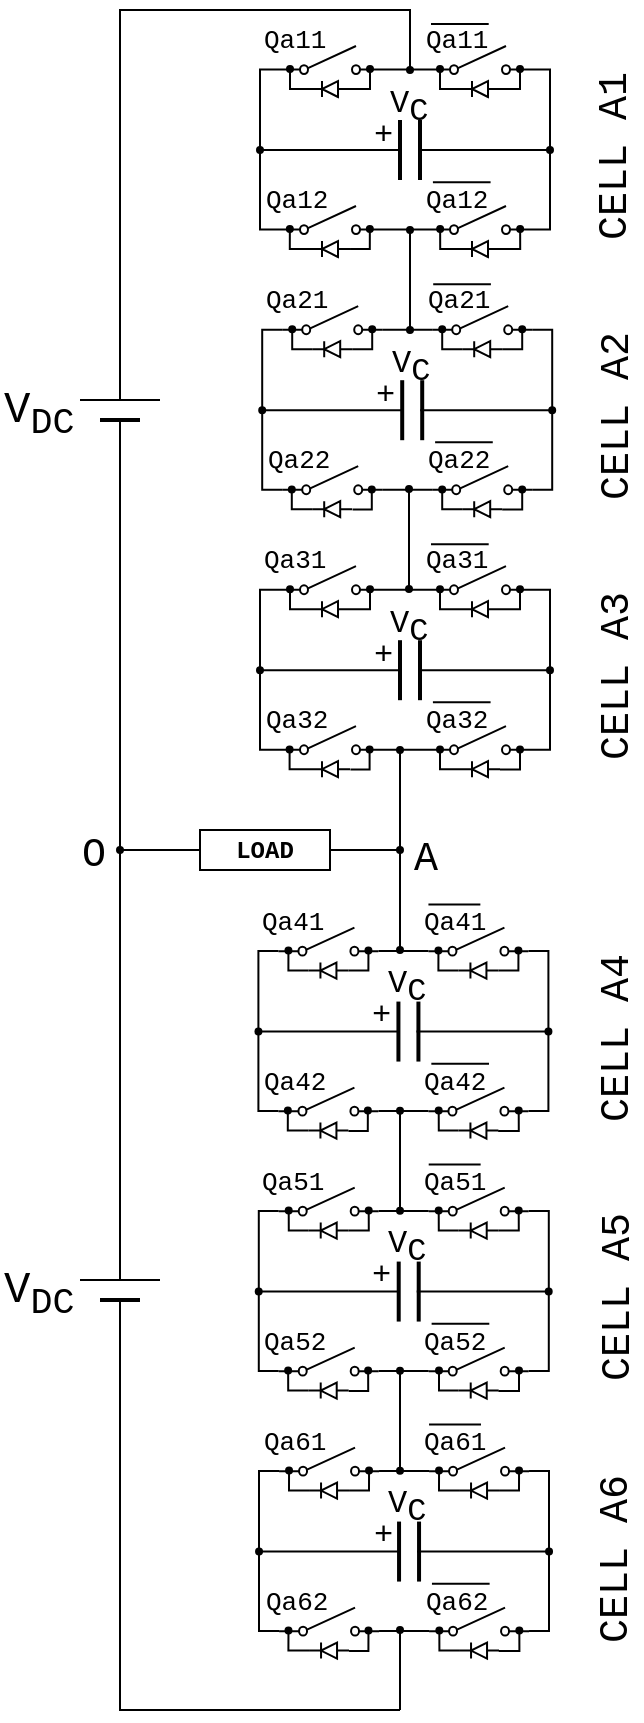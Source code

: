 <mxfile version="10.8.0" type="github"><diagram id="iKL2AW00o69sMmrHjwR3" name="Page-1"><mxGraphModel dx="465" dy="260" grid="1" gridSize="5" guides="1" tooltips="1" connect="1" arrows="1" fold="1" page="1" pageScale="1" pageWidth="827" pageHeight="1169" math="0" shadow="0"><root><mxCell id="0"/><mxCell id="1" parent="0"/><mxCell id="mSweiZAHsHK13-OoorXa-1" value="" style="endArrow=none;html=1;strokeWidth=1;" parent="1" edge="1"><mxGeometry width="50" height="50" relative="1" as="geometry"><mxPoint x="60" y="235" as="sourcePoint"/><mxPoint x="100" y="235" as="targetPoint"/></mxGeometry></mxCell><mxCell id="mSweiZAHsHK13-OoorXa-2" value="" style="endArrow=none;html=1;strokeWidth=2;" parent="1" edge="1"><mxGeometry width="50" height="50" relative="1" as="geometry"><mxPoint x="70" y="245" as="sourcePoint"/><mxPoint x="90" y="245" as="targetPoint"/></mxGeometry></mxCell><mxCell id="mSweiZAHsHK13-OoorXa-3" value="" style="endArrow=oval;html=1;strokeWidth=1;rounded=0;edgeStyle=orthogonalEdgeStyle;startArrow=none;startFill=0;endFill=1;endSize=3;" parent="1" edge="1"><mxGeometry width="50" height="50" relative="1" as="geometry"><mxPoint x="80" y="235" as="sourcePoint"/><mxPoint x="225" y="70" as="targetPoint"/><Array as="points"><mxPoint x="80" y="40"/><mxPoint x="225" y="40"/></Array></mxGeometry></mxCell><mxCell id="gMlWrB6JQao9kyZ73s_e-354" value="" style="endArrow=none;html=1;startArrow=oval;startFill=1;startSize=3;" parent="1" edge="1"><mxGeometry width="50" height="50" relative="1" as="geometry"><mxPoint x="220" y="850" as="sourcePoint"/><mxPoint x="220" y="890" as="targetPoint"/></mxGeometry></mxCell><mxCell id="gMlWrB6JQao9kyZ73s_e-360" value="" style="endArrow=none;html=1;strokeWidth=1;" parent="1" edge="1"><mxGeometry width="50" height="50" relative="1" as="geometry"><mxPoint x="60" y="675" as="sourcePoint"/><mxPoint x="100" y="675" as="targetPoint"/></mxGeometry></mxCell><mxCell id="gMlWrB6JQao9kyZ73s_e-361" value="" style="endArrow=none;html=1;strokeWidth=2;" parent="1" edge="1"><mxGeometry width="50" height="50" relative="1" as="geometry"><mxPoint x="70" y="685" as="sourcePoint"/><mxPoint x="90" y="685" as="targetPoint"/></mxGeometry></mxCell><mxCell id="gMlWrB6JQao9kyZ73s_e-362" value="" style="endArrow=none;html=1;strokeWidth=1;" parent="1" edge="1"><mxGeometry width="50" height="50" relative="1" as="geometry"><mxPoint x="80" y="675" as="sourcePoint"/><mxPoint x="80" y="245" as="targetPoint"/></mxGeometry></mxCell><mxCell id="gMlWrB6JQao9kyZ73s_e-363" value="" style="endArrow=none;html=1;strokeWidth=1;edgeStyle=orthogonalEdgeStyle;rounded=0;" parent="1" edge="1"><mxGeometry width="50" height="50" relative="1" as="geometry"><mxPoint x="220" y="890" as="sourcePoint"/><mxPoint x="80" y="685" as="targetPoint"/><Array as="points"><mxPoint x="220" y="890"/><mxPoint x="80" y="890"/></Array></mxGeometry></mxCell><mxCell id="gMlWrB6JQao9kyZ73s_e-369" value="&lt;b&gt;&lt;font face=&quot;Courier New&quot;&gt;LOAD&lt;/font&gt;&lt;/b&gt;" style="rounded=0;whiteSpace=wrap;html=1;verticalAlign=middle;align=center;" parent="1" vertex="1"><mxGeometry x="120" y="450" width="65" height="20" as="geometry"/></mxCell><mxCell id="gMlWrB6JQao9kyZ73s_e-370" value="" style="endArrow=none;html=1;strokeWidth=1;entryX=0;entryY=0.5;entryDx=0;entryDy=0;startArrow=oval;startFill=1;startSize=3;" parent="1" target="gMlWrB6JQao9kyZ73s_e-369" edge="1"><mxGeometry width="50" height="50" relative="1" as="geometry"><mxPoint x="80" y="460" as="sourcePoint"/><mxPoint x="165" y="445" as="targetPoint"/></mxGeometry></mxCell><mxCell id="gMlWrB6JQao9kyZ73s_e-371" value="" style="endArrow=none;html=1;strokeWidth=1;entryX=0;entryY=0.5;entryDx=0;entryDy=0;startArrow=oval;startFill=1;startSize=3;" parent="1" edge="1"><mxGeometry width="50" height="50" relative="1" as="geometry"><mxPoint x="220" y="460" as="sourcePoint"/><mxPoint x="185" y="460" as="targetPoint"/></mxGeometry></mxCell><mxCell id="gMlWrB6JQao9kyZ73s_e-372" value="&lt;font style=&quot;font-size: 22px&quot; face=&quot;Courier New&quot;&gt;V&lt;sub&gt;DC&lt;/sub&gt;&lt;/font&gt;" style="text;html=1;resizable=0;points=[];autosize=1;align=left;verticalAlign=top;spacingTop=-4;" parent="1" vertex="1"><mxGeometry x="20" y="225" width="50" height="25" as="geometry"/></mxCell><mxCell id="gMlWrB6JQao9kyZ73s_e-373" value="&lt;font style=&quot;font-size: 22px&quot; face=&quot;Courier New&quot;&gt;V&lt;sub&gt;DC&lt;/sub&gt;&lt;/font&gt;" style="text;html=1;resizable=0;points=[];autosize=1;align=left;verticalAlign=top;spacingTop=-4;" parent="1" vertex="1"><mxGeometry x="20" y="665" width="50" height="25" as="geometry"/></mxCell><mxCell id="gMlWrB6JQao9kyZ73s_e-374" value="&lt;font style=&quot;font-size: 20px&quot; face=&quot;Courier New&quot;&gt;CELL A1&lt;/font&gt;" style="text;html=1;resizable=0;points=[];autosize=1;align=left;verticalAlign=top;spacingTop=-4;direction=west;rotation=-90;" parent="1" vertex="1"><mxGeometry x="275" y="100" width="95" height="20" as="geometry"/></mxCell><mxCell id="gMlWrB6JQao9kyZ73s_e-375" value="&lt;font style=&quot;font-size: 20px&quot; face=&quot;Courier New&quot;&gt;CELL A2&lt;/font&gt;" style="text;html=1;resizable=0;points=[];autosize=1;align=left;verticalAlign=top;spacingTop=-4;direction=west;rotation=-90;" parent="1" vertex="1"><mxGeometry x="276" y="230" width="95" height="20" as="geometry"/></mxCell><mxCell id="gMlWrB6JQao9kyZ73s_e-376" value="&lt;font style=&quot;font-size: 20px&quot; face=&quot;Courier New&quot;&gt;CELL A3&lt;/font&gt;" style="text;html=1;resizable=0;points=[];autosize=1;align=left;verticalAlign=top;spacingTop=-4;direction=west;rotation=-90;" parent="1" vertex="1"><mxGeometry x="276" y="360" width="95" height="20" as="geometry"/></mxCell><mxCell id="gMlWrB6JQao9kyZ73s_e-377" value="&lt;font style=&quot;font-size: 20px&quot; face=&quot;Courier New&quot;&gt;A&lt;/font&gt;" style="text;html=1;resizable=0;points=[];autosize=1;align=left;verticalAlign=top;spacingTop=-4;" parent="1" vertex="1"><mxGeometry x="225" y="450" width="25" height="20" as="geometry"/></mxCell><mxCell id="gMlWrB6JQao9kyZ73s_e-378" value="&lt;font style=&quot;font-size: 20px&quot; face=&quot;Courier New&quot;&gt;O&lt;/font&gt;" style="text;html=1;resizable=0;points=[];autosize=1;align=left;verticalAlign=top;spacingTop=-4;" parent="1" vertex="1"><mxGeometry x="58.5" y="448" width="25" height="20" as="geometry"/></mxCell><mxCell id="gMlWrB6JQao9kyZ73s_e-379" value="&lt;font style=&quot;font-size: 20px&quot; face=&quot;Courier New&quot;&gt;CELL A4&lt;/font&gt;" style="text;html=1;resizable=0;points=[];autosize=1;align=left;verticalAlign=top;spacingTop=-4;direction=west;rotation=-90;" parent="1" vertex="1"><mxGeometry x="276" y="541" width="95" height="20" as="geometry"/></mxCell><mxCell id="gMlWrB6JQao9kyZ73s_e-380" value="&lt;font style=&quot;font-size: 20px&quot; face=&quot;Courier New&quot;&gt;CELL A5&lt;/font&gt;" style="text;html=1;resizable=0;points=[];autosize=1;align=left;verticalAlign=top;spacingTop=-4;direction=west;rotation=-90;" parent="1" vertex="1"><mxGeometry x="276.5" y="670" width="95" height="20" as="geometry"/></mxCell><mxCell id="gMlWrB6JQao9kyZ73s_e-381" value="&lt;font style=&quot;font-size: 20px&quot; face=&quot;Courier New&quot;&gt;CELL A6&lt;/font&gt;" style="text;html=1;resizable=0;points=[];autosize=1;align=left;verticalAlign=top;spacingTop=-4;direction=west;rotation=-90;" parent="1" vertex="1"><mxGeometry x="276" y="801.5" width="95" height="20" as="geometry"/></mxCell><mxCell id="gMlWrB6JQao9kyZ73s_e-382" value="&lt;font style=&quot;font-size: 13px;&quot; face=&quot;Courier New&quot;&gt;Qa11&lt;/font&gt;" style="text;html=1;resizable=0;points=[];autosize=1;align=left;verticalAlign=top;spacingTop=-4;fontSize=13;" parent="1" vertex="1"><mxGeometry x="150" y="44" width="50" height="25" as="geometry"/></mxCell><mxCell id="gMlWrB6JQao9kyZ73s_e-385" value="&lt;font style=&quot;font-size: 13px;&quot; face=&quot;Courier New&quot;&gt;Qa12&lt;/font&gt;" style="text;html=1;resizable=0;points=[];autosize=1;align=left;verticalAlign=top;spacingTop=-4;fontSize=13;" parent="1" vertex="1"><mxGeometry x="151" y="124" width="50" height="25" as="geometry"/></mxCell><mxCell id="gMlWrB6JQao9kyZ73s_e-386" value="&lt;font style=&quot;font-size: 13px;&quot; face=&quot;Courier New&quot;&gt;Qa12&lt;/font&gt;" style="text;html=1;resizable=0;points=[];autosize=1;align=left;verticalAlign=top;spacingTop=-4;fontSize=13;" parent="1" vertex="1"><mxGeometry x="231" y="124" width="50" height="25" as="geometry"/></mxCell><mxCell id="gMlWrB6JQao9kyZ73s_e-396" value="" style="endArrow=none;html=1;strokeWidth=1;fontSize=16;entryX=0.677;entryY=0.122;entryDx=0;entryDy=0;entryPerimeter=0;exitX=0.1;exitY=0.122;exitDx=0;exitDy=0;exitPerimeter=0;" parent="1" edge="1"><mxGeometry width="50" height="50" relative="1" as="geometry"><mxPoint x="236.453" y="126.07" as="sourcePoint"/><mxPoint x="265.291" y="126.07" as="targetPoint"/></mxGeometry></mxCell><mxCell id="gMlWrB6JQao9kyZ73s_e-475" value="&lt;font style=&quot;font-size: 16px;&quot; face=&quot;Courier New&quot;&gt;V&lt;sub style=&quot;font-size: 16px;&quot;&gt;C&lt;/sub&gt;&lt;/font&gt;" style="text;html=1;resizable=0;points=[];autosize=1;align=left;verticalAlign=top;spacingTop=-4;fontSize=16;" parent="1" vertex="1"><mxGeometry x="212.5" y="72.5" width="35" height="30" as="geometry"/></mxCell><mxCell id="gMlWrB6JQao9kyZ73s_e-478" value="+" style="text;html=1;resizable=0;points=[];autosize=1;align=left;verticalAlign=top;spacingTop=-4;fontSize=16;fontFamily=Courier New;" parent="1" vertex="1"><mxGeometry x="205" y="90.5" width="20" height="25" as="geometry"/></mxCell><mxCell id="cYpvPF9mMGufbuj8z-sn-11" value="" style="group" vertex="1" connectable="0" parent="1"><mxGeometry x="165" y="40" width="40" height="50" as="geometry"/></mxCell><mxCell id="cYpvPF9mMGufbuj8z-sn-12" value="" style="group" vertex="1" connectable="0" parent="cYpvPF9mMGufbuj8z-sn-11"><mxGeometry width="40" height="50" as="geometry"/></mxCell><mxCell id="cYpvPF9mMGufbuj8z-sn-7" value="" style="pointerEvents=1;verticalLabelPosition=bottom;shadow=0;dashed=0;align=center;fillColor=#ffffff;html=1;verticalAlign=top;strokeWidth=1;shape=mxgraph.electrical.electro-mechanical.simple_switch;direction=north;rotation=-90;flipV=1;flipH=1;" vertex="1" parent="cYpvPF9mMGufbuj8z-sn-12"><mxGeometry x="13" width="14" height="50" as="geometry"/></mxCell><mxCell id="cYpvPF9mMGufbuj8z-sn-8" style="edgeStyle=orthogonalEdgeStyle;rounded=0;orthogonalLoop=1;jettySize=auto;html=1;exitX=1;exitY=0.5;exitDx=0;exitDy=0;exitPerimeter=0;startSize=5;endArrow=oval;endFill=1;endSize=3;" edge="1" parent="cYpvPF9mMGufbuj8z-sn-12" source="cYpvPF9mMGufbuj8z-sn-10"><mxGeometry relative="1" as="geometry"><mxPoint y="29.5" as="targetPoint"/><Array as="points"><mxPoint y="39.5"/></Array></mxGeometry></mxCell><mxCell id="cYpvPF9mMGufbuj8z-sn-9" style="edgeStyle=orthogonalEdgeStyle;rounded=0;orthogonalLoop=1;jettySize=auto;html=1;startSize=5;endArrow=oval;endFill=1;endSize=3;exitX=0.004;exitY=0.47;exitDx=0;exitDy=0;exitPerimeter=0;" edge="1" parent="cYpvPF9mMGufbuj8z-sn-12"><mxGeometry relative="1" as="geometry"><mxPoint x="40" y="29.5" as="targetPoint"/><mxPoint x="30" y="39.5" as="sourcePoint"/><Array as="points"><mxPoint x="40" y="39.5"/></Array></mxGeometry></mxCell><mxCell id="cYpvPF9mMGufbuj8z-sn-10" value="" style="pointerEvents=1;fillColor=#000000;verticalLabelPosition=bottom;shadow=0;dashed=0;align=center;fillColor=#ffffff;html=1;verticalAlign=top;strokeWidth=1;shape=mxgraph.electrical.diodes.diode;direction=north;rotation=-90;" vertex="1" parent="cYpvPF9mMGufbuj8z-sn-12"><mxGeometry x="16" y="29.5" width="8" height="20" as="geometry"/></mxCell><mxCell id="cYpvPF9mMGufbuj8z-sn-13" value="" style="group" vertex="1" connectable="0" parent="1"><mxGeometry x="240" y="40" width="42.5" height="50" as="geometry"/></mxCell><mxCell id="cYpvPF9mMGufbuj8z-sn-14" value="" style="group" vertex="1" connectable="0" parent="cYpvPF9mMGufbuj8z-sn-13"><mxGeometry width="42.5" height="50" as="geometry"/></mxCell><mxCell id="cYpvPF9mMGufbuj8z-sn-15" value="" style="pointerEvents=1;verticalLabelPosition=bottom;shadow=0;dashed=0;align=center;fillColor=#ffffff;html=1;verticalAlign=top;strokeWidth=1;shape=mxgraph.electrical.electro-mechanical.simple_switch;direction=north;rotation=-90;flipV=1;flipH=1;" vertex="1" parent="cYpvPF9mMGufbuj8z-sn-14"><mxGeometry x="13" width="14" height="50" as="geometry"/></mxCell><mxCell id="cYpvPF9mMGufbuj8z-sn-16" style="edgeStyle=orthogonalEdgeStyle;rounded=0;orthogonalLoop=1;jettySize=auto;html=1;exitX=1;exitY=0.5;exitDx=0;exitDy=0;exitPerimeter=0;startSize=5;endArrow=oval;endFill=1;endSize=3;" edge="1" parent="cYpvPF9mMGufbuj8z-sn-14" source="cYpvPF9mMGufbuj8z-sn-18"><mxGeometry relative="1" as="geometry"><mxPoint y="29.5" as="targetPoint"/><Array as="points"><mxPoint y="39.5"/></Array></mxGeometry></mxCell><mxCell id="cYpvPF9mMGufbuj8z-sn-17" style="edgeStyle=orthogonalEdgeStyle;rounded=0;orthogonalLoop=1;jettySize=auto;html=1;startSize=5;endArrow=oval;endFill=1;endSize=3;exitX=0.004;exitY=0.47;exitDx=0;exitDy=0;exitPerimeter=0;" edge="1" parent="cYpvPF9mMGufbuj8z-sn-14"><mxGeometry relative="1" as="geometry"><mxPoint x="40" y="29.5" as="targetPoint"/><mxPoint x="30" y="39.5" as="sourcePoint"/><Array as="points"><mxPoint x="40" y="39.5"/></Array></mxGeometry></mxCell><mxCell id="cYpvPF9mMGufbuj8z-sn-18" value="" style="pointerEvents=1;fillColor=#000000;verticalLabelPosition=bottom;shadow=0;dashed=0;align=center;fillColor=#ffffff;html=1;verticalAlign=top;strokeWidth=1;shape=mxgraph.electrical.diodes.diode;direction=north;rotation=-90;" vertex="1" parent="cYpvPF9mMGufbuj8z-sn-14"><mxGeometry x="16" y="29.5" width="8" height="20" as="geometry"/></mxCell><mxCell id="gMlWrB6JQao9kyZ73s_e-383" value="&lt;font style=&quot;font-size: 13px;&quot; face=&quot;Courier New&quot;&gt;Qa11&lt;/font&gt;" style="text;html=1;resizable=0;points=[];autosize=1;align=left;verticalAlign=top;spacingTop=-4;fontSize=13;" parent="cYpvPF9mMGufbuj8z-sn-14" vertex="1"><mxGeometry x="-9.5" y="4" width="50" height="25" as="geometry"/></mxCell><mxCell id="gMlWrB6JQao9kyZ73s_e-384" value="" style="endArrow=none;html=1;strokeWidth=1;fontSize=16;entryX=0.677;entryY=0.122;entryDx=0;entryDy=0;entryPerimeter=0;exitX=0.1;exitY=0.122;exitDx=0;exitDy=0;exitPerimeter=0;" parent="cYpvPF9mMGufbuj8z-sn-14" source="gMlWrB6JQao9kyZ73s_e-383" target="gMlWrB6JQao9kyZ73s_e-383" edge="1"><mxGeometry width="50" height="50" relative="1" as="geometry"><mxPoint x="-2.43" y="3.047" as="sourcePoint"/><mxPoint x="23.337" y="3.047" as="targetPoint"/></mxGeometry></mxCell><mxCell id="cYpvPF9mMGufbuj8z-sn-1" value="" style="group;direction=west;rotation=-90;" vertex="1" connectable="0" parent="1"><mxGeometry x="210" y="105" width="30" height="10" as="geometry"/></mxCell><mxCell id="mSweiZAHsHK13-OoorXa-4" value="" style="endArrow=none;html=1;strokeWidth=2;" parent="cYpvPF9mMGufbuj8z-sn-1" edge="1"><mxGeometry width="50" height="50" relative="1" as="geometry"><mxPoint x="10" y="-10" as="sourcePoint"/><mxPoint x="10" y="20" as="targetPoint"/></mxGeometry></mxCell><mxCell id="mSweiZAHsHK13-OoorXa-5" value="" style="endArrow=none;html=1;strokeWidth=2;" parent="cYpvPF9mMGufbuj8z-sn-1" edge="1"><mxGeometry width="50" height="50" relative="1" as="geometry"><mxPoint x="20" y="-10" as="sourcePoint"/><mxPoint x="20" y="20" as="targetPoint"/></mxGeometry></mxCell><mxCell id="cYpvPF9mMGufbuj8z-sn-19" value="" style="pointerEvents=1;verticalLabelPosition=bottom;shadow=0;dashed=0;align=center;fillColor=#ffffff;html=1;verticalAlign=top;strokeWidth=1;shape=mxgraph.electrical.electro-mechanical.simple_switch;direction=north;rotation=-90;flipV=1;flipH=1;" vertex="1" parent="1"><mxGeometry x="178" y="120" width="14" height="50" as="geometry"/></mxCell><mxCell id="cYpvPF9mMGufbuj8z-sn-20" style="edgeStyle=orthogonalEdgeStyle;rounded=0;orthogonalLoop=1;jettySize=auto;html=1;exitX=1;exitY=0.5;exitDx=0;exitDy=0;exitPerimeter=0;startSize=5;endArrow=oval;endFill=1;endSize=3;" edge="1" parent="1" source="cYpvPF9mMGufbuj8z-sn-22"><mxGeometry relative="1" as="geometry"><mxPoint x="164.922" y="149.553" as="targetPoint"/><Array as="points"><mxPoint x="165" y="159.5"/></Array></mxGeometry></mxCell><mxCell id="cYpvPF9mMGufbuj8z-sn-21" style="edgeStyle=orthogonalEdgeStyle;rounded=0;orthogonalLoop=1;jettySize=auto;html=1;startSize=5;endArrow=oval;endFill=1;endSize=3;exitX=0.004;exitY=0.47;exitDx=0;exitDy=0;exitPerimeter=0;" edge="1" parent="1"><mxGeometry relative="1" as="geometry"><mxPoint x="204.922" y="149.553" as="targetPoint"/><mxPoint x="195.019" y="159.456" as="sourcePoint"/><Array as="points"><mxPoint x="205" y="159.5"/></Array></mxGeometry></mxCell><mxCell id="cYpvPF9mMGufbuj8z-sn-22" value="" style="pointerEvents=1;fillColor=#000000;verticalLabelPosition=bottom;shadow=0;dashed=0;align=center;fillColor=#ffffff;html=1;verticalAlign=top;strokeWidth=1;shape=mxgraph.electrical.diodes.diode;direction=north;rotation=-90;" vertex="1" parent="1"><mxGeometry x="181" y="149.5" width="8" height="20" as="geometry"/></mxCell><mxCell id="cYpvPF9mMGufbuj8z-sn-23" value="" style="pointerEvents=1;verticalLabelPosition=bottom;shadow=0;dashed=0;align=center;fillColor=#ffffff;html=1;verticalAlign=top;strokeWidth=1;shape=mxgraph.electrical.electro-mechanical.simple_switch;direction=north;rotation=-90;flipV=1;flipH=1;" vertex="1" parent="1"><mxGeometry x="253" y="120" width="14" height="50" as="geometry"/></mxCell><mxCell id="cYpvPF9mMGufbuj8z-sn-24" style="edgeStyle=orthogonalEdgeStyle;rounded=0;orthogonalLoop=1;jettySize=auto;html=1;exitX=1;exitY=0.5;exitDx=0;exitDy=0;exitPerimeter=0;startSize=5;endArrow=oval;endFill=1;endSize=3;" edge="1" parent="1" source="cYpvPF9mMGufbuj8z-sn-26"><mxGeometry relative="1" as="geometry"><mxPoint x="240.068" y="149.553" as="targetPoint"/><Array as="points"><mxPoint x="240" y="159.5"/></Array></mxGeometry></mxCell><mxCell id="cYpvPF9mMGufbuj8z-sn-25" style="edgeStyle=orthogonalEdgeStyle;rounded=0;orthogonalLoop=1;jettySize=auto;html=1;startSize=5;endArrow=oval;endFill=1;endSize=3;exitX=0.004;exitY=0.47;exitDx=0;exitDy=0;exitPerimeter=0;" edge="1" parent="1"><mxGeometry relative="1" as="geometry"><mxPoint x="280.068" y="149.553" as="targetPoint"/><mxPoint x="269.971" y="159.456" as="sourcePoint"/><Array as="points"><mxPoint x="280" y="159.5"/></Array></mxGeometry></mxCell><mxCell id="cYpvPF9mMGufbuj8z-sn-26" value="" style="pointerEvents=1;fillColor=#000000;verticalLabelPosition=bottom;shadow=0;dashed=0;align=center;fillColor=#ffffff;html=1;verticalAlign=top;strokeWidth=1;shape=mxgraph.electrical.diodes.diode;direction=north;rotation=-90;" vertex="1" parent="1"><mxGeometry x="256" y="149.5" width="8" height="20" as="geometry"/></mxCell><mxCell id="cYpvPF9mMGufbuj8z-sn-27" value="" style="endArrow=none;html=1;strokeWidth=1;fontFamily=Courier New;fontSize=16;exitX=1;exitY=0.84;exitDx=0;exitDy=0;exitPerimeter=0;entryX=0;entryY=0.84;entryDx=0;entryDy=0;entryPerimeter=0;" edge="1" parent="1" source="cYpvPF9mMGufbuj8z-sn-7" target="cYpvPF9mMGufbuj8z-sn-15"><mxGeometry width="50" height="50" relative="1" as="geometry"><mxPoint x="215" y="95" as="sourcePoint"/><mxPoint x="265" y="45" as="targetPoint"/></mxGeometry></mxCell><mxCell id="cYpvPF9mMGufbuj8z-sn-28" value="" style="endArrow=none;html=1;strokeWidth=1;fontFamily=Courier New;fontSize=16;entryX=0;entryY=0.84;entryDx=0;entryDy=0;entryPerimeter=0;exitX=0;exitY=0.84;exitDx=0;exitDy=0;exitPerimeter=0;edgeStyle=orthogonalEdgeStyle;rounded=0;" edge="1" parent="1" source="cYpvPF9mMGufbuj8z-sn-19" target="cYpvPF9mMGufbuj8z-sn-7"><mxGeometry width="50" height="50" relative="1" as="geometry"><mxPoint x="100" y="130" as="sourcePoint"/><mxPoint x="150" y="80" as="targetPoint"/></mxGeometry></mxCell><mxCell id="cYpvPF9mMGufbuj8z-sn-29" value="" style="endArrow=none;html=1;strokeWidth=1;fontFamily=Courier New;fontSize=16;entryX=1;entryY=0.84;entryDx=0;entryDy=0;entryPerimeter=0;exitX=1;exitY=0.84;exitDx=0;exitDy=0;exitPerimeter=0;edgeStyle=orthogonalEdgeStyle;rounded=0;" edge="1" parent="1" source="cYpvPF9mMGufbuj8z-sn-15" target="cYpvPF9mMGufbuj8z-sn-23"><mxGeometry width="50" height="50" relative="1" as="geometry"><mxPoint x="294.944" y="65.167" as="sourcePoint"/><mxPoint x="294.944" y="145.167" as="targetPoint"/></mxGeometry></mxCell><mxCell id="cYpvPF9mMGufbuj8z-sn-30" value="" style="endArrow=none;html=1;strokeWidth=1;fontFamily=Courier New;fontSize=16;startArrow=oval;startFill=1;startSize=3;" edge="1" parent="1"><mxGeometry width="50" height="50" relative="1" as="geometry"><mxPoint x="150" y="110" as="sourcePoint"/><mxPoint x="220" y="110" as="targetPoint"/></mxGeometry></mxCell><mxCell id="cYpvPF9mMGufbuj8z-sn-31" value="" style="endArrow=none;html=1;strokeWidth=1;fontFamily=Courier New;fontSize=16;startArrow=oval;startFill=1;startSize=3;" edge="1" parent="1"><mxGeometry width="50" height="50" relative="1" as="geometry"><mxPoint x="295" y="110" as="sourcePoint"/><mxPoint x="229" y="110" as="targetPoint"/></mxGeometry></mxCell><mxCell id="cYpvPF9mMGufbuj8z-sn-32" value="" style="endArrow=none;html=1;strokeWidth=1;fontFamily=Courier New;fontSize=16;entryX=0;entryY=0.84;entryDx=0;entryDy=0;entryPerimeter=0;exitX=1;exitY=0.84;exitDx=0;exitDy=0;exitPerimeter=0;" edge="1" parent="1" source="cYpvPF9mMGufbuj8z-sn-19" target="cYpvPF9mMGufbuj8z-sn-23"><mxGeometry width="50" height="50" relative="1" as="geometry"><mxPoint x="200" y="220" as="sourcePoint"/><mxPoint x="250" y="170" as="targetPoint"/></mxGeometry></mxCell><mxCell id="cYpvPF9mMGufbuj8z-sn-58" value="" style="endArrow=oval;html=1;strokeWidth=1;fontFamily=Courier New;fontSize=16;startArrow=oval;startFill=1;endFill=1;endSize=3;startSize=3;" edge="1" parent="1"><mxGeometry width="50" height="50" relative="1" as="geometry"><mxPoint x="225" y="200" as="sourcePoint"/><mxPoint x="225" y="150" as="targetPoint"/></mxGeometry></mxCell><mxCell id="cYpvPF9mMGufbuj8z-sn-209" value="" style="endArrow=oval;html=1;strokeWidth=1;fontFamily=Courier New;fontSize=16;startArrow=oval;startFill=1;endFill=1;endSize=3;startSize=3;" edge="1" parent="1"><mxGeometry width="50" height="50" relative="1" as="geometry"><mxPoint x="220" y="510" as="sourcePoint"/><mxPoint x="220" y="410" as="targetPoint"/></mxGeometry></mxCell><mxCell id="cYpvPF9mMGufbuj8z-sn-130" value="&lt;font style=&quot;font-size: 13px;&quot; face=&quot;Courier New&quot;&gt;Qa21&lt;/font&gt;" style="text;html=1;resizable=0;points=[];autosize=1;align=left;verticalAlign=top;spacingTop=-4;fontSize=13;" vertex="1" parent="1"><mxGeometry x="151.1" y="174.1" width="50" height="25" as="geometry"/></mxCell><mxCell id="cYpvPF9mMGufbuj8z-sn-131" value="&lt;font style=&quot;font-size: 13px;&quot; face=&quot;Courier New&quot;&gt;Qa22&lt;/font&gt;" style="text;html=1;resizable=0;points=[];autosize=1;align=left;verticalAlign=top;spacingTop=-4;fontSize=13;" vertex="1" parent="1"><mxGeometry x="152.1" y="254.1" width="50" height="25" as="geometry"/></mxCell><mxCell id="cYpvPF9mMGufbuj8z-sn-132" value="&lt;font style=&quot;font-size: 13px;&quot; face=&quot;Courier New&quot;&gt;Qa22&lt;/font&gt;" style="text;html=1;resizable=0;points=[];autosize=1;align=left;verticalAlign=top;spacingTop=-4;fontSize=13;" vertex="1" parent="1"><mxGeometry x="232.1" y="254.1" width="50" height="25" as="geometry"/></mxCell><mxCell id="cYpvPF9mMGufbuj8z-sn-133" value="" style="endArrow=none;html=1;strokeWidth=1;fontSize=16;entryX=0.677;entryY=0.122;entryDx=0;entryDy=0;entryPerimeter=0;exitX=0.1;exitY=0.122;exitDx=0;exitDy=0;exitPerimeter=0;" edge="1" parent="1"><mxGeometry width="50" height="50" relative="1" as="geometry"><mxPoint x="237.553" y="256.17" as="sourcePoint"/><mxPoint x="266.391" y="256.17" as="targetPoint"/></mxGeometry></mxCell><mxCell id="cYpvPF9mMGufbuj8z-sn-134" value="&lt;font style=&quot;font-size: 16px;&quot; face=&quot;Courier New&quot;&gt;V&lt;sub style=&quot;font-size: 16px;&quot;&gt;C&lt;/sub&gt;&lt;/font&gt;" style="text;html=1;resizable=0;points=[];autosize=1;align=left;verticalAlign=top;spacingTop=-4;fontSize=16;" vertex="1" parent="1"><mxGeometry x="213.6" y="202.6" width="35" height="30" as="geometry"/></mxCell><mxCell id="cYpvPF9mMGufbuj8z-sn-135" value="+" style="text;html=1;resizable=0;points=[];autosize=1;align=left;verticalAlign=top;spacingTop=-4;fontSize=16;fontFamily=Courier New;" vertex="1" parent="1"><mxGeometry x="206.1" y="220.6" width="20" height="25" as="geometry"/></mxCell><mxCell id="cYpvPF9mMGufbuj8z-sn-136" value="" style="group" vertex="1" connectable="0" parent="1"><mxGeometry x="166.1" y="170.1" width="40" height="50" as="geometry"/></mxCell><mxCell id="cYpvPF9mMGufbuj8z-sn-137" value="" style="group" vertex="1" connectable="0" parent="cYpvPF9mMGufbuj8z-sn-136"><mxGeometry width="40" height="50" as="geometry"/></mxCell><mxCell id="cYpvPF9mMGufbuj8z-sn-138" value="" style="pointerEvents=1;verticalLabelPosition=bottom;shadow=0;dashed=0;align=center;fillColor=#ffffff;html=1;verticalAlign=top;strokeWidth=1;shape=mxgraph.electrical.electro-mechanical.simple_switch;direction=north;rotation=-90;flipV=1;flipH=1;" vertex="1" parent="cYpvPF9mMGufbuj8z-sn-137"><mxGeometry x="13" width="14" height="50" as="geometry"/></mxCell><mxCell id="cYpvPF9mMGufbuj8z-sn-139" style="edgeStyle=orthogonalEdgeStyle;rounded=0;orthogonalLoop=1;jettySize=auto;html=1;exitX=1;exitY=0.5;exitDx=0;exitDy=0;exitPerimeter=0;startSize=5;endArrow=oval;endFill=1;endSize=3;" edge="1" parent="cYpvPF9mMGufbuj8z-sn-137" source="cYpvPF9mMGufbuj8z-sn-141"><mxGeometry relative="1" as="geometry"><mxPoint y="29.5" as="targetPoint"/><Array as="points"><mxPoint y="39.5"/></Array></mxGeometry></mxCell><mxCell id="cYpvPF9mMGufbuj8z-sn-140" style="edgeStyle=orthogonalEdgeStyle;rounded=0;orthogonalLoop=1;jettySize=auto;html=1;startSize=5;endArrow=oval;endFill=1;endSize=3;exitX=0.004;exitY=0.47;exitDx=0;exitDy=0;exitPerimeter=0;" edge="1" parent="cYpvPF9mMGufbuj8z-sn-137"><mxGeometry relative="1" as="geometry"><mxPoint x="40" y="29.5" as="targetPoint"/><mxPoint x="30" y="39.5" as="sourcePoint"/><Array as="points"><mxPoint x="40" y="39.5"/></Array></mxGeometry></mxCell><mxCell id="cYpvPF9mMGufbuj8z-sn-141" value="" style="pointerEvents=1;fillColor=#000000;verticalLabelPosition=bottom;shadow=0;dashed=0;align=center;fillColor=#ffffff;html=1;verticalAlign=top;strokeWidth=1;shape=mxgraph.electrical.diodes.diode;direction=north;rotation=-90;" vertex="1" parent="cYpvPF9mMGufbuj8z-sn-137"><mxGeometry x="16" y="29.5" width="8" height="20" as="geometry"/></mxCell><mxCell id="cYpvPF9mMGufbuj8z-sn-142" value="" style="group;fontSize=12;" vertex="1" connectable="0" parent="1"><mxGeometry x="241.1" y="170.1" width="42.5" height="50" as="geometry"/></mxCell><mxCell id="cYpvPF9mMGufbuj8z-sn-143" value="" style="group" vertex="1" connectable="0" parent="cYpvPF9mMGufbuj8z-sn-142"><mxGeometry width="42.5" height="50" as="geometry"/></mxCell><mxCell id="cYpvPF9mMGufbuj8z-sn-144" value="" style="pointerEvents=1;verticalLabelPosition=bottom;shadow=0;dashed=0;align=center;fillColor=#ffffff;html=1;verticalAlign=top;strokeWidth=1;shape=mxgraph.electrical.electro-mechanical.simple_switch;direction=north;rotation=-90;flipV=1;flipH=1;" vertex="1" parent="cYpvPF9mMGufbuj8z-sn-143"><mxGeometry x="13" width="14" height="50" as="geometry"/></mxCell><mxCell id="cYpvPF9mMGufbuj8z-sn-145" style="edgeStyle=orthogonalEdgeStyle;rounded=0;orthogonalLoop=1;jettySize=auto;html=1;exitX=1;exitY=0.5;exitDx=0;exitDy=0;exitPerimeter=0;startSize=5;endArrow=oval;endFill=1;endSize=3;" edge="1" parent="cYpvPF9mMGufbuj8z-sn-143" source="cYpvPF9mMGufbuj8z-sn-147"><mxGeometry relative="1" as="geometry"><mxPoint y="29.5" as="targetPoint"/><Array as="points"><mxPoint y="39.5"/></Array></mxGeometry></mxCell><mxCell id="cYpvPF9mMGufbuj8z-sn-146" style="edgeStyle=orthogonalEdgeStyle;rounded=0;orthogonalLoop=1;jettySize=auto;html=1;startSize=5;endArrow=oval;endFill=1;endSize=3;exitX=0.004;exitY=0.47;exitDx=0;exitDy=0;exitPerimeter=0;" edge="1" parent="cYpvPF9mMGufbuj8z-sn-143"><mxGeometry relative="1" as="geometry"><mxPoint x="40" y="29.5" as="targetPoint"/><mxPoint x="30" y="39.5" as="sourcePoint"/><Array as="points"><mxPoint x="40" y="39.5"/></Array></mxGeometry></mxCell><mxCell id="cYpvPF9mMGufbuj8z-sn-147" value="" style="pointerEvents=1;fillColor=#000000;verticalLabelPosition=bottom;shadow=0;dashed=0;align=center;fillColor=#ffffff;html=1;verticalAlign=top;strokeWidth=1;shape=mxgraph.electrical.diodes.diode;direction=north;rotation=-90;" vertex="1" parent="cYpvPF9mMGufbuj8z-sn-143"><mxGeometry x="16" y="29.5" width="8" height="20" as="geometry"/></mxCell><mxCell id="cYpvPF9mMGufbuj8z-sn-148" value="&lt;font style=&quot;font-size: 13px;&quot; face=&quot;Courier New&quot;&gt;Qa21&lt;/font&gt;" style="text;html=1;resizable=0;points=[];autosize=1;align=left;verticalAlign=top;spacingTop=-4;fontSize=13;" vertex="1" parent="cYpvPF9mMGufbuj8z-sn-143"><mxGeometry x="-9.5" y="4" width="50" height="25" as="geometry"/></mxCell><mxCell id="cYpvPF9mMGufbuj8z-sn-149" value="" style="endArrow=none;html=1;strokeWidth=1;fontSize=16;entryX=0.677;entryY=0.122;entryDx=0;entryDy=0;entryPerimeter=0;exitX=0.1;exitY=0.122;exitDx=0;exitDy=0;exitPerimeter=0;" edge="1" parent="cYpvPF9mMGufbuj8z-sn-143" source="cYpvPF9mMGufbuj8z-sn-148" target="cYpvPF9mMGufbuj8z-sn-148"><mxGeometry width="50" height="50" relative="1" as="geometry"><mxPoint x="-2.43" y="3.047" as="sourcePoint"/><mxPoint x="23.337" y="3.047" as="targetPoint"/></mxGeometry></mxCell><mxCell id="cYpvPF9mMGufbuj8z-sn-150" value="" style="group;direction=west;rotation=-90;" vertex="1" connectable="0" parent="1"><mxGeometry x="211.1" y="235.1" width="30" height="10" as="geometry"/></mxCell><mxCell id="cYpvPF9mMGufbuj8z-sn-151" value="" style="endArrow=none;html=1;strokeWidth=2;" edge="1" parent="cYpvPF9mMGufbuj8z-sn-150"><mxGeometry width="50" height="50" relative="1" as="geometry"><mxPoint x="10" y="-10" as="sourcePoint"/><mxPoint x="10" y="20" as="targetPoint"/></mxGeometry></mxCell><mxCell id="cYpvPF9mMGufbuj8z-sn-152" value="" style="endArrow=none;html=1;strokeWidth=2;" edge="1" parent="cYpvPF9mMGufbuj8z-sn-150"><mxGeometry width="50" height="50" relative="1" as="geometry"><mxPoint x="20" y="-10" as="sourcePoint"/><mxPoint x="20" y="20" as="targetPoint"/></mxGeometry></mxCell><mxCell id="cYpvPF9mMGufbuj8z-sn-153" value="" style="pointerEvents=1;verticalLabelPosition=bottom;shadow=0;dashed=0;align=center;fillColor=#ffffff;html=1;verticalAlign=top;strokeWidth=1;shape=mxgraph.electrical.electro-mechanical.simple_switch;direction=north;rotation=-90;flipV=1;flipH=1;" vertex="1" parent="1"><mxGeometry x="179.1" y="250.1" width="14" height="50" as="geometry"/></mxCell><mxCell id="cYpvPF9mMGufbuj8z-sn-154" style="edgeStyle=orthogonalEdgeStyle;rounded=0;orthogonalLoop=1;jettySize=auto;html=1;exitX=1;exitY=0.5;exitDx=0;exitDy=0;exitPerimeter=0;startSize=5;endArrow=oval;endFill=1;endSize=3;" edge="1" parent="1" source="cYpvPF9mMGufbuj8z-sn-156"><mxGeometry relative="1" as="geometry"><mxPoint x="165.9" y="279.7" as="targetPoint"/><Array as="points"><mxPoint x="166.1" y="289.6"/></Array></mxGeometry></mxCell><mxCell id="cYpvPF9mMGufbuj8z-sn-155" style="edgeStyle=orthogonalEdgeStyle;rounded=0;orthogonalLoop=1;jettySize=auto;html=1;startSize=5;endArrow=oval;endFill=1;endSize=3;exitX=0.004;exitY=0.47;exitDx=0;exitDy=0;exitPerimeter=0;" edge="1" parent="1"><mxGeometry relative="1" as="geometry"><mxPoint x="205.9" y="279.7" as="targetPoint"/><mxPoint x="196.3" y="289.7" as="sourcePoint"/><Array as="points"><mxPoint x="206.1" y="289.6"/></Array></mxGeometry></mxCell><mxCell id="cYpvPF9mMGufbuj8z-sn-156" value="" style="pointerEvents=1;fillColor=#000000;verticalLabelPosition=bottom;shadow=0;dashed=0;align=center;fillColor=#ffffff;html=1;verticalAlign=top;strokeWidth=1;shape=mxgraph.electrical.diodes.diode;direction=north;rotation=-90;" vertex="1" parent="1"><mxGeometry x="182.1" y="279.6" width="8" height="20" as="geometry"/></mxCell><mxCell id="cYpvPF9mMGufbuj8z-sn-157" value="" style="pointerEvents=1;verticalLabelPosition=bottom;shadow=0;dashed=0;align=center;fillColor=#ffffff;html=1;verticalAlign=top;strokeWidth=1;shape=mxgraph.electrical.electro-mechanical.simple_switch;direction=north;rotation=-90;flipV=1;flipH=1;" vertex="1" parent="1"><mxGeometry x="254.1" y="250.1" width="14" height="50" as="geometry"/></mxCell><mxCell id="cYpvPF9mMGufbuj8z-sn-158" style="edgeStyle=orthogonalEdgeStyle;rounded=0;orthogonalLoop=1;jettySize=auto;html=1;exitX=1;exitY=0.5;exitDx=0;exitDy=0;exitPerimeter=0;startSize=5;endArrow=oval;endFill=1;endSize=3;" edge="1" parent="1" source="cYpvPF9mMGufbuj8z-sn-160"><mxGeometry relative="1" as="geometry"><mxPoint x="241.1" y="279.7" as="targetPoint"/><Array as="points"><mxPoint x="241.1" y="289.6"/></Array></mxGeometry></mxCell><mxCell id="cYpvPF9mMGufbuj8z-sn-159" style="edgeStyle=orthogonalEdgeStyle;rounded=0;orthogonalLoop=1;jettySize=auto;html=1;startSize=5;endArrow=oval;endFill=1;endSize=3;exitX=0.004;exitY=0.47;exitDx=0;exitDy=0;exitPerimeter=0;" edge="1" parent="1"><mxGeometry relative="1" as="geometry"><mxPoint x="281.1" y="279.7" as="targetPoint"/><mxPoint x="271.1" y="289.7" as="sourcePoint"/><Array as="points"><mxPoint x="281.1" y="289.6"/></Array></mxGeometry></mxCell><mxCell id="cYpvPF9mMGufbuj8z-sn-160" value="" style="pointerEvents=1;fillColor=#000000;verticalLabelPosition=bottom;shadow=0;dashed=0;align=center;fillColor=#ffffff;html=1;verticalAlign=top;strokeWidth=1;shape=mxgraph.electrical.diodes.diode;direction=north;rotation=-90;" vertex="1" parent="1"><mxGeometry x="257.1" y="279.6" width="8" height="20" as="geometry"/></mxCell><mxCell id="cYpvPF9mMGufbuj8z-sn-161" value="" style="endArrow=none;html=1;strokeWidth=1;fontFamily=Courier New;fontSize=16;exitX=1;exitY=0.84;exitDx=0;exitDy=0;exitPerimeter=0;entryX=0;entryY=0.84;entryDx=0;entryDy=0;entryPerimeter=0;" edge="1" parent="1" source="cYpvPF9mMGufbuj8z-sn-138" target="cYpvPF9mMGufbuj8z-sn-144"><mxGeometry width="50" height="50" relative="1" as="geometry"><mxPoint x="216.1" y="225.1" as="sourcePoint"/><mxPoint x="266.1" y="175.1" as="targetPoint"/></mxGeometry></mxCell><mxCell id="cYpvPF9mMGufbuj8z-sn-162" value="" style="endArrow=none;html=1;strokeWidth=1;fontFamily=Courier New;fontSize=16;entryX=0;entryY=0.84;entryDx=0;entryDy=0;entryPerimeter=0;exitX=0;exitY=0.84;exitDx=0;exitDy=0;exitPerimeter=0;edgeStyle=orthogonalEdgeStyle;rounded=0;" edge="1" parent="1" source="cYpvPF9mMGufbuj8z-sn-153" target="cYpvPF9mMGufbuj8z-sn-138"><mxGeometry width="50" height="50" relative="1" as="geometry"><mxPoint x="101.1" y="260.1" as="sourcePoint"/><mxPoint x="151.1" y="210.1" as="targetPoint"/></mxGeometry></mxCell><mxCell id="cYpvPF9mMGufbuj8z-sn-163" value="" style="endArrow=none;html=1;strokeWidth=1;fontFamily=Courier New;fontSize=16;entryX=1;entryY=0.84;entryDx=0;entryDy=0;entryPerimeter=0;exitX=1;exitY=0.84;exitDx=0;exitDy=0;exitPerimeter=0;edgeStyle=orthogonalEdgeStyle;rounded=0;" edge="1" parent="1" source="cYpvPF9mMGufbuj8z-sn-144" target="cYpvPF9mMGufbuj8z-sn-157"><mxGeometry width="50" height="50" relative="1" as="geometry"><mxPoint x="296.044" y="195.267" as="sourcePoint"/><mxPoint x="296.044" y="275.267" as="targetPoint"/></mxGeometry></mxCell><mxCell id="cYpvPF9mMGufbuj8z-sn-164" value="" style="endArrow=none;html=1;strokeWidth=1;fontFamily=Courier New;fontSize=16;startArrow=oval;startFill=1;startSize=3;" edge="1" parent="1"><mxGeometry width="50" height="50" relative="1" as="geometry"><mxPoint x="151.1" y="240.1" as="sourcePoint"/><mxPoint x="221.1" y="240.1" as="targetPoint"/></mxGeometry></mxCell><mxCell id="cYpvPF9mMGufbuj8z-sn-165" value="" style="endArrow=none;html=1;strokeWidth=1;fontFamily=Courier New;fontSize=16;startArrow=oval;startFill=1;startSize=3;" edge="1" parent="1"><mxGeometry width="50" height="50" relative="1" as="geometry"><mxPoint x="296.1" y="240.1" as="sourcePoint"/><mxPoint x="230.1" y="240.1" as="targetPoint"/></mxGeometry></mxCell><mxCell id="cYpvPF9mMGufbuj8z-sn-166" value="" style="endArrow=none;html=1;strokeWidth=1;fontFamily=Courier New;fontSize=16;entryX=0;entryY=0.84;entryDx=0;entryDy=0;entryPerimeter=0;exitX=1;exitY=0.84;exitDx=0;exitDy=0;exitPerimeter=0;" edge="1" parent="1" source="cYpvPF9mMGufbuj8z-sn-153" target="cYpvPF9mMGufbuj8z-sn-157"><mxGeometry width="50" height="50" relative="1" as="geometry"><mxPoint x="201.1" y="350.1" as="sourcePoint"/><mxPoint x="251.1" y="300.1" as="targetPoint"/></mxGeometry></mxCell><mxCell id="cYpvPF9mMGufbuj8z-sn-207" value="" style="endArrow=oval;html=1;strokeWidth=1;fontFamily=Courier New;fontSize=16;startArrow=oval;startFill=1;endFill=1;endSize=3;startSize=3;" edge="1" parent="1"><mxGeometry width="50" height="50" relative="1" as="geometry"><mxPoint x="224.5" y="329.5" as="sourcePoint"/><mxPoint x="224.5" y="279.5" as="targetPoint"/></mxGeometry></mxCell><mxCell id="cYpvPF9mMGufbuj8z-sn-91" value="&lt;font style=&quot;font-size: 13px;&quot; face=&quot;Courier New&quot;&gt;Qa31&lt;/font&gt;" style="text;html=1;resizable=0;points=[];autosize=1;align=left;verticalAlign=top;spacingTop=-4;fontSize=13;" vertex="1" parent="1"><mxGeometry x="150" y="304.1" width="50" height="25" as="geometry"/></mxCell><mxCell id="cYpvPF9mMGufbuj8z-sn-92" value="&lt;font style=&quot;font-size: 13px;&quot; face=&quot;Courier New&quot;&gt;Qa32&lt;/font&gt;" style="text;html=1;resizable=0;points=[];autosize=1;align=left;verticalAlign=top;spacingTop=-4;fontSize=13;" vertex="1" parent="1"><mxGeometry x="151" y="384.1" width="50" height="25" as="geometry"/></mxCell><mxCell id="cYpvPF9mMGufbuj8z-sn-93" value="&lt;font style=&quot;font-size: 13px;&quot; face=&quot;Courier New&quot;&gt;Qa32&lt;/font&gt;" style="text;html=1;resizable=0;points=[];autosize=1;align=left;verticalAlign=top;spacingTop=-4;fontSize=13;" vertex="1" parent="1"><mxGeometry x="231" y="384.1" width="50" height="25" as="geometry"/></mxCell><mxCell id="cYpvPF9mMGufbuj8z-sn-94" value="" style="endArrow=none;html=1;strokeWidth=1;fontSize=16;entryX=0.677;entryY=0.122;entryDx=0;entryDy=0;entryPerimeter=0;exitX=0.1;exitY=0.122;exitDx=0;exitDy=0;exitPerimeter=0;" edge="1" parent="1"><mxGeometry width="50" height="50" relative="1" as="geometry"><mxPoint x="236.453" y="386.17" as="sourcePoint"/><mxPoint x="265.291" y="386.17" as="targetPoint"/></mxGeometry></mxCell><mxCell id="cYpvPF9mMGufbuj8z-sn-95" value="&lt;font style=&quot;font-size: 16px;&quot; face=&quot;Courier New&quot;&gt;V&lt;sub style=&quot;font-size: 16px;&quot;&gt;C&lt;/sub&gt;&lt;/font&gt;" style="text;html=1;resizable=0;points=[];autosize=1;align=left;verticalAlign=top;spacingTop=-4;fontSize=16;" vertex="1" parent="1"><mxGeometry x="212.5" y="332.6" width="35" height="30" as="geometry"/></mxCell><mxCell id="cYpvPF9mMGufbuj8z-sn-96" value="+" style="text;html=1;resizable=0;points=[];autosize=1;align=left;verticalAlign=top;spacingTop=-4;fontSize=16;fontFamily=Courier New;" vertex="1" parent="1"><mxGeometry x="205" y="350.6" width="20" height="25" as="geometry"/></mxCell><mxCell id="cYpvPF9mMGufbuj8z-sn-97" value="" style="group" vertex="1" connectable="0" parent="1"><mxGeometry x="165" y="300.1" width="40" height="50" as="geometry"/></mxCell><mxCell id="cYpvPF9mMGufbuj8z-sn-98" value="" style="group" vertex="1" connectable="0" parent="cYpvPF9mMGufbuj8z-sn-97"><mxGeometry width="40" height="50" as="geometry"/></mxCell><mxCell id="cYpvPF9mMGufbuj8z-sn-99" value="" style="pointerEvents=1;verticalLabelPosition=bottom;shadow=0;dashed=0;align=center;fillColor=#ffffff;html=1;verticalAlign=top;strokeWidth=1;shape=mxgraph.electrical.electro-mechanical.simple_switch;direction=north;rotation=-90;flipV=1;flipH=1;" vertex="1" parent="cYpvPF9mMGufbuj8z-sn-98"><mxGeometry x="13" width="14" height="50" as="geometry"/></mxCell><mxCell id="cYpvPF9mMGufbuj8z-sn-100" style="edgeStyle=orthogonalEdgeStyle;rounded=0;orthogonalLoop=1;jettySize=auto;html=1;exitX=1;exitY=0.5;exitDx=0;exitDy=0;exitPerimeter=0;startSize=5;endArrow=oval;endFill=1;endSize=3;" edge="1" parent="cYpvPF9mMGufbuj8z-sn-98" source="cYpvPF9mMGufbuj8z-sn-102"><mxGeometry relative="1" as="geometry"><mxPoint y="29.5" as="targetPoint"/><Array as="points"><mxPoint y="39.5"/></Array></mxGeometry></mxCell><mxCell id="cYpvPF9mMGufbuj8z-sn-101" style="edgeStyle=orthogonalEdgeStyle;rounded=0;orthogonalLoop=1;jettySize=auto;html=1;startSize=5;endArrow=oval;endFill=1;endSize=3;exitX=0.004;exitY=0.47;exitDx=0;exitDy=0;exitPerimeter=0;" edge="1" parent="cYpvPF9mMGufbuj8z-sn-98"><mxGeometry relative="1" as="geometry"><mxPoint x="40" y="29.5" as="targetPoint"/><mxPoint x="30" y="39.5" as="sourcePoint"/><Array as="points"><mxPoint x="40" y="39.5"/></Array></mxGeometry></mxCell><mxCell id="cYpvPF9mMGufbuj8z-sn-102" value="" style="pointerEvents=1;fillColor=#000000;verticalLabelPosition=bottom;shadow=0;dashed=0;align=center;fillColor=#ffffff;html=1;verticalAlign=top;strokeWidth=1;shape=mxgraph.electrical.diodes.diode;direction=north;rotation=-90;" vertex="1" parent="cYpvPF9mMGufbuj8z-sn-98"><mxGeometry x="16" y="29.5" width="8" height="20" as="geometry"/></mxCell><mxCell id="cYpvPF9mMGufbuj8z-sn-103" value="" style="group" vertex="1" connectable="0" parent="1"><mxGeometry x="240" y="300.1" width="42.5" height="50" as="geometry"/></mxCell><mxCell id="cYpvPF9mMGufbuj8z-sn-104" value="" style="group" vertex="1" connectable="0" parent="cYpvPF9mMGufbuj8z-sn-103"><mxGeometry width="42.5" height="50" as="geometry"/></mxCell><mxCell id="cYpvPF9mMGufbuj8z-sn-105" value="" style="pointerEvents=1;verticalLabelPosition=bottom;shadow=0;dashed=0;align=center;fillColor=#ffffff;html=1;verticalAlign=top;strokeWidth=1;shape=mxgraph.electrical.electro-mechanical.simple_switch;direction=north;rotation=-90;flipV=1;flipH=1;" vertex="1" parent="cYpvPF9mMGufbuj8z-sn-104"><mxGeometry x="13" width="14" height="50" as="geometry"/></mxCell><mxCell id="cYpvPF9mMGufbuj8z-sn-106" style="edgeStyle=orthogonalEdgeStyle;rounded=0;orthogonalLoop=1;jettySize=auto;html=1;exitX=1;exitY=0.5;exitDx=0;exitDy=0;exitPerimeter=0;startSize=5;endArrow=oval;endFill=1;endSize=3;" edge="1" parent="cYpvPF9mMGufbuj8z-sn-104" source="cYpvPF9mMGufbuj8z-sn-108"><mxGeometry relative="1" as="geometry"><mxPoint y="29.5" as="targetPoint"/><Array as="points"><mxPoint y="39.5"/></Array></mxGeometry></mxCell><mxCell id="cYpvPF9mMGufbuj8z-sn-107" style="edgeStyle=orthogonalEdgeStyle;rounded=0;orthogonalLoop=1;jettySize=auto;html=1;startSize=5;endArrow=oval;endFill=1;endSize=3;exitX=0.004;exitY=0.47;exitDx=0;exitDy=0;exitPerimeter=0;" edge="1" parent="cYpvPF9mMGufbuj8z-sn-104"><mxGeometry relative="1" as="geometry"><mxPoint x="40" y="29.5" as="targetPoint"/><mxPoint x="30" y="39.5" as="sourcePoint"/><Array as="points"><mxPoint x="40" y="39.5"/></Array></mxGeometry></mxCell><mxCell id="cYpvPF9mMGufbuj8z-sn-108" value="" style="pointerEvents=1;fillColor=#000000;verticalLabelPosition=bottom;shadow=0;dashed=0;align=center;fillColor=#ffffff;html=1;verticalAlign=top;strokeWidth=1;shape=mxgraph.electrical.diodes.diode;direction=north;rotation=-90;" vertex="1" parent="cYpvPF9mMGufbuj8z-sn-104"><mxGeometry x="16" y="29.5" width="8" height="20" as="geometry"/></mxCell><mxCell id="cYpvPF9mMGufbuj8z-sn-109" value="&lt;font style=&quot;font-size: 13px;&quot; face=&quot;Courier New&quot;&gt;Qa31&lt;/font&gt;" style="text;html=1;resizable=0;points=[];autosize=1;align=left;verticalAlign=top;spacingTop=-4;fontSize=13;" vertex="1" parent="cYpvPF9mMGufbuj8z-sn-104"><mxGeometry x="-9.5" y="4" width="50" height="25" as="geometry"/></mxCell><mxCell id="cYpvPF9mMGufbuj8z-sn-110" value="" style="endArrow=none;html=1;strokeWidth=1;fontSize=16;entryX=0.677;entryY=0.122;entryDx=0;entryDy=0;entryPerimeter=0;exitX=0.1;exitY=0.122;exitDx=0;exitDy=0;exitPerimeter=0;" edge="1" parent="cYpvPF9mMGufbuj8z-sn-104" source="cYpvPF9mMGufbuj8z-sn-109" target="cYpvPF9mMGufbuj8z-sn-109"><mxGeometry width="50" height="50" relative="1" as="geometry"><mxPoint x="-2.43" y="3.047" as="sourcePoint"/><mxPoint x="23.337" y="3.047" as="targetPoint"/></mxGeometry></mxCell><mxCell id="cYpvPF9mMGufbuj8z-sn-111" value="" style="group;direction=west;rotation=-90;" vertex="1" connectable="0" parent="1"><mxGeometry x="210" y="365.1" width="30" height="10" as="geometry"/></mxCell><mxCell id="cYpvPF9mMGufbuj8z-sn-112" value="" style="endArrow=none;html=1;strokeWidth=2;" edge="1" parent="cYpvPF9mMGufbuj8z-sn-111"><mxGeometry width="50" height="50" relative="1" as="geometry"><mxPoint x="10" y="-10" as="sourcePoint"/><mxPoint x="10" y="20" as="targetPoint"/></mxGeometry></mxCell><mxCell id="cYpvPF9mMGufbuj8z-sn-113" value="" style="endArrow=none;html=1;strokeWidth=2;" edge="1" parent="cYpvPF9mMGufbuj8z-sn-111"><mxGeometry width="50" height="50" relative="1" as="geometry"><mxPoint x="20" y="-10" as="sourcePoint"/><mxPoint x="20" y="20" as="targetPoint"/></mxGeometry></mxCell><mxCell id="cYpvPF9mMGufbuj8z-sn-114" value="" style="pointerEvents=1;verticalLabelPosition=bottom;shadow=0;dashed=0;align=center;fillColor=#ffffff;html=1;verticalAlign=top;strokeWidth=1;shape=mxgraph.electrical.electro-mechanical.simple_switch;direction=north;rotation=-90;flipV=1;flipH=1;" vertex="1" parent="1"><mxGeometry x="178" y="380.1" width="14" height="50" as="geometry"/></mxCell><mxCell id="cYpvPF9mMGufbuj8z-sn-115" style="edgeStyle=orthogonalEdgeStyle;rounded=0;orthogonalLoop=1;jettySize=auto;html=1;exitX=1;exitY=0.5;exitDx=0;exitDy=0;exitPerimeter=0;startSize=5;endArrow=oval;endFill=1;endSize=3;" edge="1" parent="1" source="cYpvPF9mMGufbuj8z-sn-117"><mxGeometry relative="1" as="geometry"><mxPoint x="164.8" y="409.7" as="targetPoint"/><Array as="points"><mxPoint x="165" y="419.6"/></Array></mxGeometry></mxCell><mxCell id="cYpvPF9mMGufbuj8z-sn-116" style="edgeStyle=orthogonalEdgeStyle;rounded=0;orthogonalLoop=1;jettySize=auto;html=1;startSize=5;endArrow=oval;endFill=1;endSize=3;exitX=0.004;exitY=0.47;exitDx=0;exitDy=0;exitPerimeter=0;" edge="1" parent="1"><mxGeometry relative="1" as="geometry"><mxPoint x="204.8" y="409.7" as="targetPoint"/><mxPoint x="195.2" y="419.7" as="sourcePoint"/><Array as="points"><mxPoint x="205" y="419.6"/></Array></mxGeometry></mxCell><mxCell id="cYpvPF9mMGufbuj8z-sn-117" value="" style="pointerEvents=1;fillColor=#000000;verticalLabelPosition=bottom;shadow=0;dashed=0;align=center;fillColor=#ffffff;html=1;verticalAlign=top;strokeWidth=1;shape=mxgraph.electrical.diodes.diode;direction=north;rotation=-90;" vertex="1" parent="1"><mxGeometry x="181" y="409.6" width="8" height="20" as="geometry"/></mxCell><mxCell id="cYpvPF9mMGufbuj8z-sn-118" value="" style="pointerEvents=1;verticalLabelPosition=bottom;shadow=0;dashed=0;align=center;fillColor=#ffffff;html=1;verticalAlign=top;strokeWidth=1;shape=mxgraph.electrical.electro-mechanical.simple_switch;direction=north;rotation=-90;flipV=1;flipH=1;" vertex="1" parent="1"><mxGeometry x="253" y="380.1" width="14" height="50" as="geometry"/></mxCell><mxCell id="cYpvPF9mMGufbuj8z-sn-119" style="edgeStyle=orthogonalEdgeStyle;rounded=0;orthogonalLoop=1;jettySize=auto;html=1;exitX=1;exitY=0.5;exitDx=0;exitDy=0;exitPerimeter=0;startSize=5;endArrow=oval;endFill=1;endSize=3;" edge="1" parent="1" source="cYpvPF9mMGufbuj8z-sn-121"><mxGeometry relative="1" as="geometry"><mxPoint x="240" y="409.7" as="targetPoint"/><Array as="points"><mxPoint x="240" y="419.6"/></Array></mxGeometry></mxCell><mxCell id="cYpvPF9mMGufbuj8z-sn-120" style="edgeStyle=orthogonalEdgeStyle;rounded=0;orthogonalLoop=1;jettySize=auto;html=1;startSize=5;endArrow=oval;endFill=1;endSize=3;exitX=0.004;exitY=0.47;exitDx=0;exitDy=0;exitPerimeter=0;" edge="1" parent="1"><mxGeometry relative="1" as="geometry"><mxPoint x="280" y="409.7" as="targetPoint"/><mxPoint x="270" y="419.7" as="sourcePoint"/><Array as="points"><mxPoint x="280" y="419.6"/></Array></mxGeometry></mxCell><mxCell id="cYpvPF9mMGufbuj8z-sn-121" value="" style="pointerEvents=1;fillColor=#000000;verticalLabelPosition=bottom;shadow=0;dashed=0;align=center;fillColor=#ffffff;html=1;verticalAlign=top;strokeWidth=1;shape=mxgraph.electrical.diodes.diode;direction=north;rotation=-90;" vertex="1" parent="1"><mxGeometry x="256" y="409.6" width="8" height="20" as="geometry"/></mxCell><mxCell id="cYpvPF9mMGufbuj8z-sn-122" value="" style="endArrow=none;html=1;strokeWidth=1;fontFamily=Courier New;fontSize=16;exitX=1;exitY=0.84;exitDx=0;exitDy=0;exitPerimeter=0;entryX=0;entryY=0.84;entryDx=0;entryDy=0;entryPerimeter=0;" edge="1" parent="1" source="cYpvPF9mMGufbuj8z-sn-99" target="cYpvPF9mMGufbuj8z-sn-105"><mxGeometry width="50" height="50" relative="1" as="geometry"><mxPoint x="215" y="355.1" as="sourcePoint"/><mxPoint x="265" y="305.1" as="targetPoint"/></mxGeometry></mxCell><mxCell id="cYpvPF9mMGufbuj8z-sn-123" value="" style="endArrow=none;html=1;strokeWidth=1;fontFamily=Courier New;fontSize=16;entryX=0;entryY=0.84;entryDx=0;entryDy=0;entryPerimeter=0;exitX=0;exitY=0.84;exitDx=0;exitDy=0;exitPerimeter=0;edgeStyle=orthogonalEdgeStyle;rounded=0;" edge="1" parent="1" source="cYpvPF9mMGufbuj8z-sn-114" target="cYpvPF9mMGufbuj8z-sn-99"><mxGeometry width="50" height="50" relative="1" as="geometry"><mxPoint x="100" y="390.1" as="sourcePoint"/><mxPoint x="150" y="340.1" as="targetPoint"/></mxGeometry></mxCell><mxCell id="cYpvPF9mMGufbuj8z-sn-124" value="" style="endArrow=none;html=1;strokeWidth=1;fontFamily=Courier New;fontSize=16;entryX=1;entryY=0.84;entryDx=0;entryDy=0;entryPerimeter=0;exitX=1;exitY=0.84;exitDx=0;exitDy=0;exitPerimeter=0;edgeStyle=orthogonalEdgeStyle;rounded=0;" edge="1" parent="1" source="cYpvPF9mMGufbuj8z-sn-105" target="cYpvPF9mMGufbuj8z-sn-118"><mxGeometry width="50" height="50" relative="1" as="geometry"><mxPoint x="294.944" y="325.267" as="sourcePoint"/><mxPoint x="294.944" y="405.267" as="targetPoint"/></mxGeometry></mxCell><mxCell id="cYpvPF9mMGufbuj8z-sn-125" value="" style="endArrow=none;html=1;strokeWidth=1;fontFamily=Courier New;fontSize=16;startArrow=oval;startFill=1;startSize=3;" edge="1" parent="1"><mxGeometry width="50" height="50" relative="1" as="geometry"><mxPoint x="150" y="370.1" as="sourcePoint"/><mxPoint x="220" y="370.1" as="targetPoint"/></mxGeometry></mxCell><mxCell id="cYpvPF9mMGufbuj8z-sn-126" value="" style="endArrow=none;html=1;strokeWidth=1;fontFamily=Courier New;fontSize=16;startArrow=oval;startFill=1;startSize=3;" edge="1" parent="1"><mxGeometry width="50" height="50" relative="1" as="geometry"><mxPoint x="295" y="370.1" as="sourcePoint"/><mxPoint x="229" y="370.1" as="targetPoint"/></mxGeometry></mxCell><mxCell id="cYpvPF9mMGufbuj8z-sn-127" value="" style="endArrow=none;html=1;strokeWidth=1;fontFamily=Courier New;fontSize=16;entryX=0;entryY=0.84;entryDx=0;entryDy=0;entryPerimeter=0;exitX=1;exitY=0.84;exitDx=0;exitDy=0;exitPerimeter=0;" edge="1" parent="1" source="cYpvPF9mMGufbuj8z-sn-114" target="cYpvPF9mMGufbuj8z-sn-118"><mxGeometry width="50" height="50" relative="1" as="geometry"><mxPoint x="200" y="480.1" as="sourcePoint"/><mxPoint x="250" y="430.1" as="targetPoint"/></mxGeometry></mxCell><mxCell id="cYpvPF9mMGufbuj8z-sn-282" value="" style="group" vertex="1" connectable="0" parent="1"><mxGeometry x="149.524" y="740.786" width="145" height="130" as="geometry"/></mxCell><mxCell id="cYpvPF9mMGufbuj8z-sn-245" value="&lt;font style=&quot;font-size: 13px&quot; face=&quot;Courier New&quot;&gt;Qa61&lt;/font&gt;" style="text;html=1;resizable=0;points=[];autosize=1;align=left;verticalAlign=top;spacingTop=-4;fontSize=13;" vertex="1" parent="cYpvPF9mMGufbuj8z-sn-282"><mxGeometry y="4" width="45" height="20" as="geometry"/></mxCell><mxCell id="cYpvPF9mMGufbuj8z-sn-246" value="&lt;font style=&quot;font-size: 13px&quot; face=&quot;Courier New&quot;&gt;Qa62&lt;/font&gt;" style="text;html=1;resizable=0;points=[];autosize=1;align=left;verticalAlign=top;spacingTop=-4;fontSize=13;" vertex="1" parent="cYpvPF9mMGufbuj8z-sn-282"><mxGeometry x="1" y="84" width="45" height="20" as="geometry"/></mxCell><mxCell id="cYpvPF9mMGufbuj8z-sn-247" value="&lt;font style=&quot;font-size: 13px&quot; face=&quot;Courier New&quot;&gt;Qa62&lt;/font&gt;" style="text;html=1;resizable=0;points=[];autosize=1;align=left;verticalAlign=top;spacingTop=-4;fontSize=13;" vertex="1" parent="cYpvPF9mMGufbuj8z-sn-282"><mxGeometry x="81" y="84" width="45" height="20" as="geometry"/></mxCell><mxCell id="cYpvPF9mMGufbuj8z-sn-248" value="" style="endArrow=none;html=1;strokeWidth=1;fontSize=16;entryX=0.677;entryY=0.122;entryDx=0;entryDy=0;entryPerimeter=0;exitX=0.1;exitY=0.122;exitDx=0;exitDy=0;exitPerimeter=0;" edge="1" parent="cYpvPF9mMGufbuj8z-sn-282"><mxGeometry width="50" height="50" relative="1" as="geometry"><mxPoint x="86.453" y="86.07" as="sourcePoint"/><mxPoint x="115.291" y="86.07" as="targetPoint"/></mxGeometry></mxCell><mxCell id="cYpvPF9mMGufbuj8z-sn-249" value="&lt;font style=&quot;font-size: 16px;&quot; face=&quot;Courier New&quot;&gt;V&lt;sub style=&quot;font-size: 16px;&quot;&gt;C&lt;/sub&gt;&lt;/font&gt;" style="text;html=1;resizable=0;points=[];autosize=1;align=left;verticalAlign=top;spacingTop=-4;fontSize=16;" vertex="1" parent="cYpvPF9mMGufbuj8z-sn-282"><mxGeometry x="62.5" y="32.5" width="35" height="30" as="geometry"/></mxCell><mxCell id="cYpvPF9mMGufbuj8z-sn-250" value="+" style="text;html=1;resizable=0;points=[];autosize=1;align=left;verticalAlign=top;spacingTop=-4;fontSize=16;fontFamily=Courier New;" vertex="1" parent="cYpvPF9mMGufbuj8z-sn-282"><mxGeometry x="55" y="50.5" width="20" height="25" as="geometry"/></mxCell><mxCell id="cYpvPF9mMGufbuj8z-sn-251" value="" style="group" vertex="1" connectable="0" parent="cYpvPF9mMGufbuj8z-sn-282"><mxGeometry x="15" width="40" height="50" as="geometry"/></mxCell><mxCell id="cYpvPF9mMGufbuj8z-sn-252" value="" style="group" vertex="1" connectable="0" parent="cYpvPF9mMGufbuj8z-sn-251"><mxGeometry width="40" height="50" as="geometry"/></mxCell><mxCell id="cYpvPF9mMGufbuj8z-sn-253" value="" style="pointerEvents=1;verticalLabelPosition=bottom;shadow=0;dashed=0;align=center;fillColor=#ffffff;html=1;verticalAlign=top;strokeWidth=1;shape=mxgraph.electrical.electro-mechanical.simple_switch;direction=north;rotation=-90;flipV=1;flipH=1;" vertex="1" parent="cYpvPF9mMGufbuj8z-sn-252"><mxGeometry x="13" width="14" height="50" as="geometry"/></mxCell><mxCell id="cYpvPF9mMGufbuj8z-sn-254" style="edgeStyle=orthogonalEdgeStyle;rounded=0;orthogonalLoop=1;jettySize=auto;html=1;exitX=1;exitY=0.5;exitDx=0;exitDy=0;exitPerimeter=0;startSize=5;endArrow=oval;endFill=1;endSize=3;" edge="1" parent="cYpvPF9mMGufbuj8z-sn-252" source="cYpvPF9mMGufbuj8z-sn-256"><mxGeometry relative="1" as="geometry"><mxPoint y="29.5" as="targetPoint"/><Array as="points"><mxPoint y="39.5"/></Array></mxGeometry></mxCell><mxCell id="cYpvPF9mMGufbuj8z-sn-255" style="edgeStyle=orthogonalEdgeStyle;rounded=0;orthogonalLoop=1;jettySize=auto;html=1;startSize=5;endArrow=oval;endFill=1;endSize=3;exitX=0.004;exitY=0.47;exitDx=0;exitDy=0;exitPerimeter=0;" edge="1" parent="cYpvPF9mMGufbuj8z-sn-252"><mxGeometry relative="1" as="geometry"><mxPoint x="40" y="29.5" as="targetPoint"/><mxPoint x="30" y="39.5" as="sourcePoint"/><Array as="points"><mxPoint x="40" y="39.5"/></Array></mxGeometry></mxCell><mxCell id="cYpvPF9mMGufbuj8z-sn-256" value="" style="pointerEvents=1;fillColor=#000000;verticalLabelPosition=bottom;shadow=0;dashed=0;align=center;fillColor=#ffffff;html=1;verticalAlign=top;strokeWidth=1;shape=mxgraph.electrical.diodes.diode;direction=north;rotation=-90;" vertex="1" parent="cYpvPF9mMGufbuj8z-sn-252"><mxGeometry x="16" y="29.5" width="8" height="20" as="geometry"/></mxCell><mxCell id="cYpvPF9mMGufbuj8z-sn-257" value="" style="group" vertex="1" connectable="0" parent="cYpvPF9mMGufbuj8z-sn-282"><mxGeometry x="90" width="42.5" height="50" as="geometry"/></mxCell><mxCell id="cYpvPF9mMGufbuj8z-sn-258" value="" style="group" vertex="1" connectable="0" parent="cYpvPF9mMGufbuj8z-sn-257"><mxGeometry width="42.5" height="50" as="geometry"/></mxCell><mxCell id="cYpvPF9mMGufbuj8z-sn-259" value="" style="pointerEvents=1;verticalLabelPosition=bottom;shadow=0;dashed=0;align=center;fillColor=#ffffff;html=1;verticalAlign=top;strokeWidth=1;shape=mxgraph.electrical.electro-mechanical.simple_switch;direction=north;rotation=-90;flipV=1;flipH=1;" vertex="1" parent="cYpvPF9mMGufbuj8z-sn-258"><mxGeometry x="13" width="14" height="50" as="geometry"/></mxCell><mxCell id="cYpvPF9mMGufbuj8z-sn-260" style="edgeStyle=orthogonalEdgeStyle;rounded=0;orthogonalLoop=1;jettySize=auto;html=1;exitX=1;exitY=0.5;exitDx=0;exitDy=0;exitPerimeter=0;startSize=5;endArrow=oval;endFill=1;endSize=3;" edge="1" parent="cYpvPF9mMGufbuj8z-sn-258" source="cYpvPF9mMGufbuj8z-sn-262"><mxGeometry relative="1" as="geometry"><mxPoint y="29.5" as="targetPoint"/><Array as="points"><mxPoint y="39.5"/></Array></mxGeometry></mxCell><mxCell id="cYpvPF9mMGufbuj8z-sn-261" style="edgeStyle=orthogonalEdgeStyle;rounded=0;orthogonalLoop=1;jettySize=auto;html=1;startSize=5;endArrow=oval;endFill=1;endSize=3;exitX=0.004;exitY=0.47;exitDx=0;exitDy=0;exitPerimeter=0;" edge="1" parent="cYpvPF9mMGufbuj8z-sn-258"><mxGeometry relative="1" as="geometry"><mxPoint x="40" y="29.5" as="targetPoint"/><mxPoint x="30" y="39.5" as="sourcePoint"/><Array as="points"><mxPoint x="40" y="39.5"/></Array></mxGeometry></mxCell><mxCell id="cYpvPF9mMGufbuj8z-sn-262" value="" style="pointerEvents=1;fillColor=#000000;verticalLabelPosition=bottom;shadow=0;dashed=0;align=center;fillColor=#ffffff;html=1;verticalAlign=top;strokeWidth=1;shape=mxgraph.electrical.diodes.diode;direction=north;rotation=-90;" vertex="1" parent="cYpvPF9mMGufbuj8z-sn-258"><mxGeometry x="16" y="29.5" width="8" height="20" as="geometry"/></mxCell><mxCell id="cYpvPF9mMGufbuj8z-sn-263" value="&lt;font style=&quot;font-size: 13px&quot; face=&quot;Courier New&quot;&gt;Qa61&lt;/font&gt;" style="text;html=1;resizable=0;points=[];autosize=1;align=left;verticalAlign=top;spacingTop=-4;fontSize=13;" vertex="1" parent="cYpvPF9mMGufbuj8z-sn-258"><mxGeometry x="-9.5" y="4" width="45" height="20" as="geometry"/></mxCell><mxCell id="cYpvPF9mMGufbuj8z-sn-264" value="" style="endArrow=none;html=1;strokeWidth=1;fontSize=16;entryX=0.677;entryY=0.122;entryDx=0;entryDy=0;entryPerimeter=0;exitX=0.1;exitY=0.122;exitDx=0;exitDy=0;exitPerimeter=0;" edge="1" parent="cYpvPF9mMGufbuj8z-sn-258" source="cYpvPF9mMGufbuj8z-sn-263" target="cYpvPF9mMGufbuj8z-sn-263"><mxGeometry width="50" height="50" relative="1" as="geometry"><mxPoint x="-2.43" y="3.047" as="sourcePoint"/><mxPoint x="23.337" y="3.047" as="targetPoint"/></mxGeometry></mxCell><mxCell id="cYpvPF9mMGufbuj8z-sn-265" value="" style="group;direction=west;rotation=-90;" vertex="1" connectable="0" parent="cYpvPF9mMGufbuj8z-sn-282"><mxGeometry x="60" y="65" width="30" height="10" as="geometry"/></mxCell><mxCell id="cYpvPF9mMGufbuj8z-sn-266" value="" style="endArrow=none;html=1;strokeWidth=2;" edge="1" parent="cYpvPF9mMGufbuj8z-sn-265"><mxGeometry width="50" height="50" relative="1" as="geometry"><mxPoint x="10" y="-10" as="sourcePoint"/><mxPoint x="10" y="20" as="targetPoint"/></mxGeometry></mxCell><mxCell id="cYpvPF9mMGufbuj8z-sn-267" value="" style="endArrow=none;html=1;strokeWidth=2;" edge="1" parent="cYpvPF9mMGufbuj8z-sn-265"><mxGeometry width="50" height="50" relative="1" as="geometry"><mxPoint x="20" y="-10" as="sourcePoint"/><mxPoint x="20" y="20" as="targetPoint"/></mxGeometry></mxCell><mxCell id="cYpvPF9mMGufbuj8z-sn-268" value="" style="pointerEvents=1;verticalLabelPosition=bottom;shadow=0;dashed=0;align=center;fillColor=#ffffff;html=1;verticalAlign=top;strokeWidth=1;shape=mxgraph.electrical.electro-mechanical.simple_switch;direction=north;rotation=-90;flipV=1;flipH=1;" vertex="1" parent="cYpvPF9mMGufbuj8z-sn-282"><mxGeometry x="28" y="80" width="14" height="50" as="geometry"/></mxCell><mxCell id="cYpvPF9mMGufbuj8z-sn-269" style="edgeStyle=orthogonalEdgeStyle;rounded=0;orthogonalLoop=1;jettySize=auto;html=1;exitX=1;exitY=0.5;exitDx=0;exitDy=0;exitPerimeter=0;startSize=5;endArrow=oval;endFill=1;endSize=3;" edge="1" parent="cYpvPF9mMGufbuj8z-sn-282" source="cYpvPF9mMGufbuj8z-sn-271"><mxGeometry relative="1" as="geometry"><mxPoint x="14.714" y="109.429" as="targetPoint"/><Array as="points"><mxPoint x="15" y="119.5"/></Array></mxGeometry></mxCell><mxCell id="cYpvPF9mMGufbuj8z-sn-270" style="edgeStyle=orthogonalEdgeStyle;rounded=0;orthogonalLoop=1;jettySize=auto;html=1;startSize=5;endArrow=oval;endFill=1;endSize=3;exitX=0.004;exitY=0.47;exitDx=0;exitDy=0;exitPerimeter=0;" edge="1" parent="cYpvPF9mMGufbuj8z-sn-282"><mxGeometry relative="1" as="geometry"><mxPoint x="54.714" y="109.429" as="targetPoint"/><mxPoint x="45" y="119.714" as="sourcePoint"/><Array as="points"><mxPoint x="55" y="119.5"/></Array></mxGeometry></mxCell><mxCell id="cYpvPF9mMGufbuj8z-sn-271" value="" style="pointerEvents=1;fillColor=#000000;verticalLabelPosition=bottom;shadow=0;dashed=0;align=center;fillColor=#ffffff;html=1;verticalAlign=top;strokeWidth=1;shape=mxgraph.electrical.diodes.diode;direction=north;rotation=-90;" vertex="1" parent="cYpvPF9mMGufbuj8z-sn-282"><mxGeometry x="31" y="109.5" width="8" height="20" as="geometry"/></mxCell><mxCell id="cYpvPF9mMGufbuj8z-sn-272" value="" style="pointerEvents=1;verticalLabelPosition=bottom;shadow=0;dashed=0;align=center;fillColor=#ffffff;html=1;verticalAlign=top;strokeWidth=1;shape=mxgraph.electrical.electro-mechanical.simple_switch;direction=north;rotation=-90;flipV=1;flipH=1;" vertex="1" parent="cYpvPF9mMGufbuj8z-sn-282"><mxGeometry x="103" y="80" width="14" height="50" as="geometry"/></mxCell><mxCell id="cYpvPF9mMGufbuj8z-sn-273" style="edgeStyle=orthogonalEdgeStyle;rounded=0;orthogonalLoop=1;jettySize=auto;html=1;exitX=1;exitY=0.5;exitDx=0;exitDy=0;exitPerimeter=0;startSize=5;endArrow=oval;endFill=1;endSize=3;" edge="1" parent="cYpvPF9mMGufbuj8z-sn-282" source="cYpvPF9mMGufbuj8z-sn-275"><mxGeometry relative="1" as="geometry"><mxPoint x="90.143" y="109.429" as="targetPoint"/><Array as="points"><mxPoint x="90" y="119.5"/></Array></mxGeometry></mxCell><mxCell id="cYpvPF9mMGufbuj8z-sn-274" style="edgeStyle=orthogonalEdgeStyle;rounded=0;orthogonalLoop=1;jettySize=auto;html=1;startSize=5;endArrow=oval;endFill=1;endSize=3;exitX=0.004;exitY=0.47;exitDx=0;exitDy=0;exitPerimeter=0;" edge="1" parent="cYpvPF9mMGufbuj8z-sn-282"><mxGeometry relative="1" as="geometry"><mxPoint x="130.143" y="109.429" as="targetPoint"/><mxPoint x="119.857" y="119.714" as="sourcePoint"/><Array as="points"><mxPoint x="130" y="119.5"/></Array></mxGeometry></mxCell><mxCell id="cYpvPF9mMGufbuj8z-sn-275" value="" style="pointerEvents=1;fillColor=#000000;verticalLabelPosition=bottom;shadow=0;dashed=0;align=center;fillColor=#ffffff;html=1;verticalAlign=top;strokeWidth=1;shape=mxgraph.electrical.diodes.diode;direction=north;rotation=-90;" vertex="1" parent="cYpvPF9mMGufbuj8z-sn-282"><mxGeometry x="106" y="109.5" width="8" height="20" as="geometry"/></mxCell><mxCell id="cYpvPF9mMGufbuj8z-sn-276" value="" style="endArrow=none;html=1;strokeWidth=1;fontFamily=Courier New;fontSize=16;exitX=1;exitY=0.84;exitDx=0;exitDy=0;exitPerimeter=0;entryX=0;entryY=0.84;entryDx=0;entryDy=0;entryPerimeter=0;" edge="1" parent="cYpvPF9mMGufbuj8z-sn-282" source="cYpvPF9mMGufbuj8z-sn-253" target="cYpvPF9mMGufbuj8z-sn-259"><mxGeometry width="50" height="50" relative="1" as="geometry"><mxPoint x="65" y="55" as="sourcePoint"/><mxPoint x="115" y="5" as="targetPoint"/></mxGeometry></mxCell><mxCell id="cYpvPF9mMGufbuj8z-sn-277" value="" style="endArrow=none;html=1;strokeWidth=1;fontFamily=Courier New;fontSize=16;entryX=0;entryY=0.84;entryDx=0;entryDy=0;entryPerimeter=0;exitX=0;exitY=0.84;exitDx=0;exitDy=0;exitPerimeter=0;edgeStyle=orthogonalEdgeStyle;rounded=0;" edge="1" parent="cYpvPF9mMGufbuj8z-sn-282" source="cYpvPF9mMGufbuj8z-sn-268" target="cYpvPF9mMGufbuj8z-sn-253"><mxGeometry width="50" height="50" relative="1" as="geometry"><mxPoint x="-50" y="90" as="sourcePoint"/><mxPoint y="40" as="targetPoint"/></mxGeometry></mxCell><mxCell id="cYpvPF9mMGufbuj8z-sn-278" value="" style="endArrow=none;html=1;strokeWidth=1;fontFamily=Courier New;fontSize=16;entryX=1;entryY=0.84;entryDx=0;entryDy=0;entryPerimeter=0;exitX=1;exitY=0.84;exitDx=0;exitDy=0;exitPerimeter=0;edgeStyle=orthogonalEdgeStyle;rounded=0;" edge="1" parent="cYpvPF9mMGufbuj8z-sn-282" source="cYpvPF9mMGufbuj8z-sn-259" target="cYpvPF9mMGufbuj8z-sn-272"><mxGeometry width="50" height="50" relative="1" as="geometry"><mxPoint x="144.944" y="25.167" as="sourcePoint"/><mxPoint x="144.944" y="105.167" as="targetPoint"/></mxGeometry></mxCell><mxCell id="cYpvPF9mMGufbuj8z-sn-279" value="" style="endArrow=none;html=1;strokeWidth=1;fontFamily=Courier New;fontSize=16;startArrow=oval;startFill=1;startSize=3;" edge="1" parent="cYpvPF9mMGufbuj8z-sn-282"><mxGeometry width="50" height="50" relative="1" as="geometry"><mxPoint y="70" as="sourcePoint"/><mxPoint x="70" y="70" as="targetPoint"/></mxGeometry></mxCell><mxCell id="cYpvPF9mMGufbuj8z-sn-280" value="" style="endArrow=none;html=1;strokeWidth=1;fontFamily=Courier New;fontSize=16;startArrow=oval;startFill=1;startSize=3;" edge="1" parent="cYpvPF9mMGufbuj8z-sn-282"><mxGeometry width="50" height="50" relative="1" as="geometry"><mxPoint x="145" y="70" as="sourcePoint"/><mxPoint x="79" y="70" as="targetPoint"/></mxGeometry></mxCell><mxCell id="cYpvPF9mMGufbuj8z-sn-281" value="" style="endArrow=none;html=1;strokeWidth=1;fontFamily=Courier New;fontSize=16;entryX=0;entryY=0.84;entryDx=0;entryDy=0;entryPerimeter=0;exitX=1;exitY=0.84;exitDx=0;exitDy=0;exitPerimeter=0;" edge="1" parent="cYpvPF9mMGufbuj8z-sn-282" source="cYpvPF9mMGufbuj8z-sn-268" target="cYpvPF9mMGufbuj8z-sn-272"><mxGeometry width="50" height="50" relative="1" as="geometry"><mxPoint x="50" y="180" as="sourcePoint"/><mxPoint x="100" y="130" as="targetPoint"/></mxGeometry></mxCell><mxCell id="cYpvPF9mMGufbuj8z-sn-322" value="" style="group" vertex="1" connectable="0" parent="1"><mxGeometry x="149.357" y="610.786" width="145" height="130" as="geometry"/></mxCell><mxCell id="cYpvPF9mMGufbuj8z-sn-323" value="&lt;font style=&quot;font-size: 13px&quot; face=&quot;Courier New&quot;&gt;Qa51&lt;/font&gt;" style="text;html=1;resizable=0;points=[];autosize=1;align=left;verticalAlign=top;spacingTop=-4;fontSize=13;" vertex="1" parent="cYpvPF9mMGufbuj8z-sn-322"><mxGeometry y="4" width="45" height="20" as="geometry"/></mxCell><mxCell id="cYpvPF9mMGufbuj8z-sn-324" value="&lt;font style=&quot;font-size: 13px&quot; face=&quot;Courier New&quot;&gt;Qa52&lt;/font&gt;" style="text;html=1;resizable=0;points=[];autosize=1;align=left;verticalAlign=top;spacingTop=-4;fontSize=13;" vertex="1" parent="cYpvPF9mMGufbuj8z-sn-322"><mxGeometry x="1" y="84" width="45" height="20" as="geometry"/></mxCell><mxCell id="cYpvPF9mMGufbuj8z-sn-325" value="&lt;font style=&quot;font-size: 13px&quot; face=&quot;Courier New&quot;&gt;Qa52&lt;/font&gt;" style="text;html=1;resizable=0;points=[];autosize=1;align=left;verticalAlign=top;spacingTop=-4;fontSize=13;" vertex="1" parent="cYpvPF9mMGufbuj8z-sn-322"><mxGeometry x="81" y="84" width="45" height="20" as="geometry"/></mxCell><mxCell id="cYpvPF9mMGufbuj8z-sn-326" value="" style="endArrow=none;html=1;strokeWidth=1;fontSize=16;entryX=0.677;entryY=0.122;entryDx=0;entryDy=0;entryPerimeter=0;exitX=0.1;exitY=0.122;exitDx=0;exitDy=0;exitPerimeter=0;" edge="1" parent="cYpvPF9mMGufbuj8z-sn-322"><mxGeometry width="50" height="50" relative="1" as="geometry"><mxPoint x="86.453" y="86.07" as="sourcePoint"/><mxPoint x="115.291" y="86.07" as="targetPoint"/></mxGeometry></mxCell><mxCell id="cYpvPF9mMGufbuj8z-sn-327" value="&lt;font style=&quot;font-size: 16px;&quot; face=&quot;Courier New&quot;&gt;V&lt;sub style=&quot;font-size: 16px;&quot;&gt;C&lt;/sub&gt;&lt;/font&gt;" style="text;html=1;resizable=0;points=[];autosize=1;align=left;verticalAlign=top;spacingTop=-4;fontSize=16;" vertex="1" parent="cYpvPF9mMGufbuj8z-sn-322"><mxGeometry x="62.5" y="32.5" width="35" height="30" as="geometry"/></mxCell><mxCell id="cYpvPF9mMGufbuj8z-sn-328" value="+" style="text;html=1;resizable=0;points=[];autosize=1;align=left;verticalAlign=top;spacingTop=-4;fontSize=16;fontFamily=Courier New;" vertex="1" parent="cYpvPF9mMGufbuj8z-sn-322"><mxGeometry x="55" y="50.5" width="20" height="25" as="geometry"/></mxCell><mxCell id="cYpvPF9mMGufbuj8z-sn-329" value="" style="group" vertex="1" connectable="0" parent="cYpvPF9mMGufbuj8z-sn-322"><mxGeometry x="15" width="40" height="50" as="geometry"/></mxCell><mxCell id="cYpvPF9mMGufbuj8z-sn-330" value="" style="group" vertex="1" connectable="0" parent="cYpvPF9mMGufbuj8z-sn-329"><mxGeometry width="40" height="50" as="geometry"/></mxCell><mxCell id="cYpvPF9mMGufbuj8z-sn-331" value="" style="pointerEvents=1;verticalLabelPosition=bottom;shadow=0;dashed=0;align=center;fillColor=#ffffff;html=1;verticalAlign=top;strokeWidth=1;shape=mxgraph.electrical.electro-mechanical.simple_switch;direction=north;rotation=-90;flipV=1;flipH=1;" vertex="1" parent="cYpvPF9mMGufbuj8z-sn-330"><mxGeometry x="13" width="14" height="50" as="geometry"/></mxCell><mxCell id="cYpvPF9mMGufbuj8z-sn-332" style="edgeStyle=orthogonalEdgeStyle;rounded=0;orthogonalLoop=1;jettySize=auto;html=1;exitX=1;exitY=0.5;exitDx=0;exitDy=0;exitPerimeter=0;startSize=5;endArrow=oval;endFill=1;endSize=3;" edge="1" parent="cYpvPF9mMGufbuj8z-sn-330" source="cYpvPF9mMGufbuj8z-sn-334"><mxGeometry relative="1" as="geometry"><mxPoint y="29.5" as="targetPoint"/><Array as="points"><mxPoint y="39.5"/></Array></mxGeometry></mxCell><mxCell id="cYpvPF9mMGufbuj8z-sn-333" style="edgeStyle=orthogonalEdgeStyle;rounded=0;orthogonalLoop=1;jettySize=auto;html=1;startSize=5;endArrow=oval;endFill=1;endSize=3;exitX=0.004;exitY=0.47;exitDx=0;exitDy=0;exitPerimeter=0;" edge="1" parent="cYpvPF9mMGufbuj8z-sn-330"><mxGeometry relative="1" as="geometry"><mxPoint x="40" y="29.5" as="targetPoint"/><mxPoint x="30" y="39.5" as="sourcePoint"/><Array as="points"><mxPoint x="40" y="39.5"/></Array></mxGeometry></mxCell><mxCell id="cYpvPF9mMGufbuj8z-sn-334" value="" style="pointerEvents=1;fillColor=#000000;verticalLabelPosition=bottom;shadow=0;dashed=0;align=center;fillColor=#ffffff;html=1;verticalAlign=top;strokeWidth=1;shape=mxgraph.electrical.diodes.diode;direction=north;rotation=-90;" vertex="1" parent="cYpvPF9mMGufbuj8z-sn-330"><mxGeometry x="16" y="29.5" width="8" height="20" as="geometry"/></mxCell><mxCell id="cYpvPF9mMGufbuj8z-sn-335" value="" style="group" vertex="1" connectable="0" parent="cYpvPF9mMGufbuj8z-sn-322"><mxGeometry x="90" width="42.5" height="50" as="geometry"/></mxCell><mxCell id="cYpvPF9mMGufbuj8z-sn-336" value="" style="group" vertex="1" connectable="0" parent="cYpvPF9mMGufbuj8z-sn-335"><mxGeometry width="42.5" height="50" as="geometry"/></mxCell><mxCell id="cYpvPF9mMGufbuj8z-sn-337" value="" style="pointerEvents=1;verticalLabelPosition=bottom;shadow=0;dashed=0;align=center;fillColor=#ffffff;html=1;verticalAlign=top;strokeWidth=1;shape=mxgraph.electrical.electro-mechanical.simple_switch;direction=north;rotation=-90;flipV=1;flipH=1;" vertex="1" parent="cYpvPF9mMGufbuj8z-sn-336"><mxGeometry x="13" width="14" height="50" as="geometry"/></mxCell><mxCell id="cYpvPF9mMGufbuj8z-sn-338" style="edgeStyle=orthogonalEdgeStyle;rounded=0;orthogonalLoop=1;jettySize=auto;html=1;exitX=1;exitY=0.5;exitDx=0;exitDy=0;exitPerimeter=0;startSize=5;endArrow=oval;endFill=1;endSize=3;" edge="1" parent="cYpvPF9mMGufbuj8z-sn-336" source="cYpvPF9mMGufbuj8z-sn-340"><mxGeometry relative="1" as="geometry"><mxPoint y="29.5" as="targetPoint"/><Array as="points"><mxPoint y="39.5"/></Array></mxGeometry></mxCell><mxCell id="cYpvPF9mMGufbuj8z-sn-339" style="edgeStyle=orthogonalEdgeStyle;rounded=0;orthogonalLoop=1;jettySize=auto;html=1;startSize=5;endArrow=oval;endFill=1;endSize=3;exitX=0.004;exitY=0.47;exitDx=0;exitDy=0;exitPerimeter=0;" edge="1" parent="cYpvPF9mMGufbuj8z-sn-336"><mxGeometry relative="1" as="geometry"><mxPoint x="40" y="29.5" as="targetPoint"/><mxPoint x="30" y="39.5" as="sourcePoint"/><Array as="points"><mxPoint x="40" y="39.5"/></Array></mxGeometry></mxCell><mxCell id="cYpvPF9mMGufbuj8z-sn-340" value="" style="pointerEvents=1;fillColor=#000000;verticalLabelPosition=bottom;shadow=0;dashed=0;align=center;fillColor=#ffffff;html=1;verticalAlign=top;strokeWidth=1;shape=mxgraph.electrical.diodes.diode;direction=north;rotation=-90;" vertex="1" parent="cYpvPF9mMGufbuj8z-sn-336"><mxGeometry x="16" y="29.5" width="8" height="20" as="geometry"/></mxCell><mxCell id="cYpvPF9mMGufbuj8z-sn-341" value="&lt;font style=&quot;font-size: 13px&quot; face=&quot;Courier New&quot;&gt;Qa51&lt;/font&gt;" style="text;html=1;resizable=0;points=[];autosize=1;align=left;verticalAlign=top;spacingTop=-4;fontSize=13;" vertex="1" parent="cYpvPF9mMGufbuj8z-sn-336"><mxGeometry x="-9.5" y="4" width="45" height="20" as="geometry"/></mxCell><mxCell id="cYpvPF9mMGufbuj8z-sn-342" value="" style="endArrow=none;html=1;strokeWidth=1;fontSize=16;entryX=0.677;entryY=0.122;entryDx=0;entryDy=0;entryPerimeter=0;exitX=0.1;exitY=0.122;exitDx=0;exitDy=0;exitPerimeter=0;" edge="1" parent="cYpvPF9mMGufbuj8z-sn-336" source="cYpvPF9mMGufbuj8z-sn-341" target="cYpvPF9mMGufbuj8z-sn-341"><mxGeometry width="50" height="50" relative="1" as="geometry"><mxPoint x="-2.43" y="3.047" as="sourcePoint"/><mxPoint x="23.337" y="3.047" as="targetPoint"/></mxGeometry></mxCell><mxCell id="cYpvPF9mMGufbuj8z-sn-343" value="" style="group;direction=west;rotation=-90;" vertex="1" connectable="0" parent="cYpvPF9mMGufbuj8z-sn-322"><mxGeometry x="60" y="65" width="30" height="10" as="geometry"/></mxCell><mxCell id="cYpvPF9mMGufbuj8z-sn-344" value="" style="endArrow=none;html=1;strokeWidth=2;" edge="1" parent="cYpvPF9mMGufbuj8z-sn-343"><mxGeometry width="50" height="50" relative="1" as="geometry"><mxPoint x="10" y="-10" as="sourcePoint"/><mxPoint x="10" y="20" as="targetPoint"/></mxGeometry></mxCell><mxCell id="cYpvPF9mMGufbuj8z-sn-345" value="" style="endArrow=none;html=1;strokeWidth=2;" edge="1" parent="cYpvPF9mMGufbuj8z-sn-343"><mxGeometry width="50" height="50" relative="1" as="geometry"><mxPoint x="20" y="-10" as="sourcePoint"/><mxPoint x="20" y="20" as="targetPoint"/></mxGeometry></mxCell><mxCell id="cYpvPF9mMGufbuj8z-sn-346" value="" style="pointerEvents=1;verticalLabelPosition=bottom;shadow=0;dashed=0;align=center;fillColor=#ffffff;html=1;verticalAlign=top;strokeWidth=1;shape=mxgraph.electrical.electro-mechanical.simple_switch;direction=north;rotation=-90;flipV=1;flipH=1;" vertex="1" parent="cYpvPF9mMGufbuj8z-sn-322"><mxGeometry x="28" y="80" width="14" height="50" as="geometry"/></mxCell><mxCell id="cYpvPF9mMGufbuj8z-sn-347" style="edgeStyle=orthogonalEdgeStyle;rounded=0;orthogonalLoop=1;jettySize=auto;html=1;exitX=1;exitY=0.5;exitDx=0;exitDy=0;exitPerimeter=0;startSize=5;endArrow=oval;endFill=1;endSize=3;" edge="1" parent="cYpvPF9mMGufbuj8z-sn-322" source="cYpvPF9mMGufbuj8z-sn-349"><mxGeometry relative="1" as="geometry"><mxPoint x="14.714" y="109.429" as="targetPoint"/><Array as="points"><mxPoint x="15" y="119.5"/></Array></mxGeometry></mxCell><mxCell id="cYpvPF9mMGufbuj8z-sn-348" style="edgeStyle=orthogonalEdgeStyle;rounded=0;orthogonalLoop=1;jettySize=auto;html=1;startSize=5;endArrow=oval;endFill=1;endSize=3;exitX=0.004;exitY=0.47;exitDx=0;exitDy=0;exitPerimeter=0;" edge="1" parent="cYpvPF9mMGufbuj8z-sn-322"><mxGeometry relative="1" as="geometry"><mxPoint x="54.714" y="109.429" as="targetPoint"/><mxPoint x="45" y="119.714" as="sourcePoint"/><Array as="points"><mxPoint x="55" y="119.5"/></Array></mxGeometry></mxCell><mxCell id="cYpvPF9mMGufbuj8z-sn-349" value="" style="pointerEvents=1;fillColor=#000000;verticalLabelPosition=bottom;shadow=0;dashed=0;align=center;fillColor=#ffffff;html=1;verticalAlign=top;strokeWidth=1;shape=mxgraph.electrical.diodes.diode;direction=north;rotation=-90;" vertex="1" parent="cYpvPF9mMGufbuj8z-sn-322"><mxGeometry x="31" y="109.5" width="8" height="20" as="geometry"/></mxCell><mxCell id="cYpvPF9mMGufbuj8z-sn-350" value="" style="pointerEvents=1;verticalLabelPosition=bottom;shadow=0;dashed=0;align=center;fillColor=#ffffff;html=1;verticalAlign=top;strokeWidth=1;shape=mxgraph.electrical.electro-mechanical.simple_switch;direction=north;rotation=-90;flipV=1;flipH=1;" vertex="1" parent="cYpvPF9mMGufbuj8z-sn-322"><mxGeometry x="103" y="80" width="14" height="50" as="geometry"/></mxCell><mxCell id="cYpvPF9mMGufbuj8z-sn-351" style="edgeStyle=orthogonalEdgeStyle;rounded=0;orthogonalLoop=1;jettySize=auto;html=1;exitX=1;exitY=0.5;exitDx=0;exitDy=0;exitPerimeter=0;startSize=5;endArrow=oval;endFill=1;endSize=3;" edge="1" parent="cYpvPF9mMGufbuj8z-sn-322" source="cYpvPF9mMGufbuj8z-sn-353"><mxGeometry relative="1" as="geometry"><mxPoint x="90.143" y="109.429" as="targetPoint"/><Array as="points"><mxPoint x="90" y="119.5"/></Array></mxGeometry></mxCell><mxCell id="cYpvPF9mMGufbuj8z-sn-352" style="edgeStyle=orthogonalEdgeStyle;rounded=0;orthogonalLoop=1;jettySize=auto;html=1;startSize=5;endArrow=oval;endFill=1;endSize=3;exitX=0.004;exitY=0.47;exitDx=0;exitDy=0;exitPerimeter=0;" edge="1" parent="cYpvPF9mMGufbuj8z-sn-322"><mxGeometry relative="1" as="geometry"><mxPoint x="130.143" y="109.429" as="targetPoint"/><mxPoint x="119.857" y="119.714" as="sourcePoint"/><Array as="points"><mxPoint x="130" y="119.5"/></Array></mxGeometry></mxCell><mxCell id="cYpvPF9mMGufbuj8z-sn-353" value="" style="pointerEvents=1;fillColor=#000000;verticalLabelPosition=bottom;shadow=0;dashed=0;align=center;fillColor=#ffffff;html=1;verticalAlign=top;strokeWidth=1;shape=mxgraph.electrical.diodes.diode;direction=north;rotation=-90;" vertex="1" parent="cYpvPF9mMGufbuj8z-sn-322"><mxGeometry x="106" y="109.5" width="8" height="20" as="geometry"/></mxCell><mxCell id="cYpvPF9mMGufbuj8z-sn-354" value="" style="endArrow=none;html=1;strokeWidth=1;fontFamily=Courier New;fontSize=16;exitX=1;exitY=0.84;exitDx=0;exitDy=0;exitPerimeter=0;entryX=0;entryY=0.84;entryDx=0;entryDy=0;entryPerimeter=0;" edge="1" parent="cYpvPF9mMGufbuj8z-sn-322" source="cYpvPF9mMGufbuj8z-sn-331" target="cYpvPF9mMGufbuj8z-sn-337"><mxGeometry width="50" height="50" relative="1" as="geometry"><mxPoint x="65" y="55" as="sourcePoint"/><mxPoint x="115" y="5" as="targetPoint"/></mxGeometry></mxCell><mxCell id="cYpvPF9mMGufbuj8z-sn-355" value="" style="endArrow=none;html=1;strokeWidth=1;fontFamily=Courier New;fontSize=16;entryX=0;entryY=0.84;entryDx=0;entryDy=0;entryPerimeter=0;exitX=0;exitY=0.84;exitDx=0;exitDy=0;exitPerimeter=0;edgeStyle=orthogonalEdgeStyle;rounded=0;" edge="1" parent="cYpvPF9mMGufbuj8z-sn-322" source="cYpvPF9mMGufbuj8z-sn-346" target="cYpvPF9mMGufbuj8z-sn-331"><mxGeometry width="50" height="50" relative="1" as="geometry"><mxPoint x="-50" y="90" as="sourcePoint"/><mxPoint y="40" as="targetPoint"/></mxGeometry></mxCell><mxCell id="cYpvPF9mMGufbuj8z-sn-356" value="" style="endArrow=none;html=1;strokeWidth=1;fontFamily=Courier New;fontSize=16;entryX=1;entryY=0.84;entryDx=0;entryDy=0;entryPerimeter=0;exitX=1;exitY=0.84;exitDx=0;exitDy=0;exitPerimeter=0;edgeStyle=orthogonalEdgeStyle;rounded=0;" edge="1" parent="cYpvPF9mMGufbuj8z-sn-322" source="cYpvPF9mMGufbuj8z-sn-337" target="cYpvPF9mMGufbuj8z-sn-350"><mxGeometry width="50" height="50" relative="1" as="geometry"><mxPoint x="144.944" y="25.167" as="sourcePoint"/><mxPoint x="144.944" y="105.167" as="targetPoint"/></mxGeometry></mxCell><mxCell id="cYpvPF9mMGufbuj8z-sn-357" value="" style="endArrow=none;html=1;strokeWidth=1;fontFamily=Courier New;fontSize=16;startArrow=oval;startFill=1;startSize=3;" edge="1" parent="cYpvPF9mMGufbuj8z-sn-322"><mxGeometry width="50" height="50" relative="1" as="geometry"><mxPoint y="70" as="sourcePoint"/><mxPoint x="70" y="70" as="targetPoint"/></mxGeometry></mxCell><mxCell id="cYpvPF9mMGufbuj8z-sn-358" value="" style="endArrow=none;html=1;strokeWidth=1;fontFamily=Courier New;fontSize=16;startArrow=oval;startFill=1;startSize=3;" edge="1" parent="cYpvPF9mMGufbuj8z-sn-322"><mxGeometry width="50" height="50" relative="1" as="geometry"><mxPoint x="145" y="70" as="sourcePoint"/><mxPoint x="79" y="70" as="targetPoint"/></mxGeometry></mxCell><mxCell id="cYpvPF9mMGufbuj8z-sn-359" value="" style="endArrow=none;html=1;strokeWidth=1;fontFamily=Courier New;fontSize=16;entryX=0;entryY=0.84;entryDx=0;entryDy=0;entryPerimeter=0;exitX=1;exitY=0.84;exitDx=0;exitDy=0;exitPerimeter=0;" edge="1" parent="cYpvPF9mMGufbuj8z-sn-322" source="cYpvPF9mMGufbuj8z-sn-346" target="cYpvPF9mMGufbuj8z-sn-350"><mxGeometry width="50" height="50" relative="1" as="geometry"><mxPoint x="50" y="180" as="sourcePoint"/><mxPoint x="100" y="130" as="targetPoint"/></mxGeometry></mxCell><mxCell id="cYpvPF9mMGufbuj8z-sn-360" value="" style="endArrow=oval;html=1;strokeWidth=1;fontFamily=Courier New;fontSize=16;startArrow=oval;startFill=1;endFill=1;endSize=3;startSize=3;" edge="1" parent="cYpvPF9mMGufbuj8z-sn-322"><mxGeometry width="50" height="50" relative="1" as="geometry"><mxPoint x="70.643" y="159.619" as="sourcePoint"/><mxPoint x="70.643" y="109.619" as="targetPoint"/></mxGeometry></mxCell><mxCell id="cYpvPF9mMGufbuj8z-sn-284" value="&lt;font style=&quot;font-size: 13px&quot; face=&quot;Courier New&quot;&gt;Qa41&lt;/font&gt;" style="text;html=1;resizable=0;points=[];autosize=1;align=left;verticalAlign=top;spacingTop=-4;fontSize=13;" vertex="1" parent="1"><mxGeometry x="149.214" y="484.786" width="45" height="20" as="geometry"/></mxCell><mxCell id="cYpvPF9mMGufbuj8z-sn-285" value="&lt;font style=&quot;font-size: 13px&quot; face=&quot;Courier New&quot;&gt;Qa42&lt;/font&gt;" style="text;html=1;resizable=0;points=[];autosize=1;align=left;verticalAlign=top;spacingTop=-4;fontSize=13;" vertex="1" parent="1"><mxGeometry x="150.214" y="564.786" width="45" height="20" as="geometry"/></mxCell><mxCell id="cYpvPF9mMGufbuj8z-sn-286" value="&lt;font style=&quot;font-size: 13px&quot; face=&quot;Courier New&quot;&gt;Qa42&lt;/font&gt;" style="text;html=1;resizable=0;points=[];autosize=1;align=left;verticalAlign=top;spacingTop=-4;fontSize=13;" vertex="1" parent="1"><mxGeometry x="230.214" y="564.786" width="45" height="20" as="geometry"/></mxCell><mxCell id="cYpvPF9mMGufbuj8z-sn-287" value="" style="endArrow=none;html=1;strokeWidth=1;fontSize=16;entryX=0.677;entryY=0.122;entryDx=0;entryDy=0;entryPerimeter=0;exitX=0.1;exitY=0.122;exitDx=0;exitDy=0;exitPerimeter=0;" edge="1" parent="1"><mxGeometry width="50" height="50" relative="1" as="geometry"><mxPoint x="235.668" y="566.855" as="sourcePoint"/><mxPoint x="264.505" y="566.855" as="targetPoint"/></mxGeometry></mxCell><mxCell id="cYpvPF9mMGufbuj8z-sn-288" value="&lt;font style=&quot;font-size: 16px;&quot; face=&quot;Courier New&quot;&gt;V&lt;sub style=&quot;font-size: 16px;&quot;&gt;C&lt;/sub&gt;&lt;/font&gt;" style="text;html=1;resizable=0;points=[];autosize=1;align=left;verticalAlign=top;spacingTop=-4;fontSize=16;" vertex="1" parent="1"><mxGeometry x="211.714" y="513.286" width="35" height="30" as="geometry"/></mxCell><mxCell id="cYpvPF9mMGufbuj8z-sn-289" value="+" style="text;html=1;resizable=0;points=[];autosize=1;align=left;verticalAlign=top;spacingTop=-4;fontSize=16;fontFamily=Courier New;" vertex="1" parent="1"><mxGeometry x="204.214" y="531.286" width="20" height="25" as="geometry"/></mxCell><mxCell id="cYpvPF9mMGufbuj8z-sn-290" value="" style="group" vertex="1" connectable="0" parent="1"><mxGeometry x="164.214" y="480.786" width="40" height="50" as="geometry"/></mxCell><mxCell id="cYpvPF9mMGufbuj8z-sn-291" value="" style="group" vertex="1" connectable="0" parent="cYpvPF9mMGufbuj8z-sn-290"><mxGeometry width="40" height="50" as="geometry"/></mxCell><mxCell id="cYpvPF9mMGufbuj8z-sn-292" value="" style="pointerEvents=1;verticalLabelPosition=bottom;shadow=0;dashed=0;align=center;fillColor=#ffffff;html=1;verticalAlign=top;strokeWidth=1;shape=mxgraph.electrical.electro-mechanical.simple_switch;direction=north;rotation=-90;flipV=1;flipH=1;" vertex="1" parent="cYpvPF9mMGufbuj8z-sn-291"><mxGeometry x="13" width="14" height="50" as="geometry"/></mxCell><mxCell id="cYpvPF9mMGufbuj8z-sn-293" style="edgeStyle=orthogonalEdgeStyle;rounded=0;orthogonalLoop=1;jettySize=auto;html=1;exitX=1;exitY=0.5;exitDx=0;exitDy=0;exitPerimeter=0;startSize=5;endArrow=oval;endFill=1;endSize=3;" edge="1" parent="cYpvPF9mMGufbuj8z-sn-291" source="cYpvPF9mMGufbuj8z-sn-295"><mxGeometry relative="1" as="geometry"><mxPoint y="29.5" as="targetPoint"/><Array as="points"><mxPoint y="39.5"/></Array></mxGeometry></mxCell><mxCell id="cYpvPF9mMGufbuj8z-sn-294" style="edgeStyle=orthogonalEdgeStyle;rounded=0;orthogonalLoop=1;jettySize=auto;html=1;startSize=5;endArrow=oval;endFill=1;endSize=3;exitX=0.004;exitY=0.47;exitDx=0;exitDy=0;exitPerimeter=0;" edge="1" parent="cYpvPF9mMGufbuj8z-sn-291"><mxGeometry relative="1" as="geometry"><mxPoint x="40" y="29.5" as="targetPoint"/><mxPoint x="30" y="39.5" as="sourcePoint"/><Array as="points"><mxPoint x="40" y="39.5"/></Array></mxGeometry></mxCell><mxCell id="cYpvPF9mMGufbuj8z-sn-295" value="" style="pointerEvents=1;fillColor=#000000;verticalLabelPosition=bottom;shadow=0;dashed=0;align=center;fillColor=#ffffff;html=1;verticalAlign=top;strokeWidth=1;shape=mxgraph.electrical.diodes.diode;direction=north;rotation=-90;" vertex="1" parent="cYpvPF9mMGufbuj8z-sn-291"><mxGeometry x="16" y="29.5" width="8" height="20" as="geometry"/></mxCell><mxCell id="cYpvPF9mMGufbuj8z-sn-296" value="" style="group" vertex="1" connectable="0" parent="1"><mxGeometry x="239.214" y="480.786" width="42.5" height="50" as="geometry"/></mxCell><mxCell id="cYpvPF9mMGufbuj8z-sn-297" value="" style="group" vertex="1" connectable="0" parent="cYpvPF9mMGufbuj8z-sn-296"><mxGeometry width="42.5" height="50" as="geometry"/></mxCell><mxCell id="cYpvPF9mMGufbuj8z-sn-298" value="" style="pointerEvents=1;verticalLabelPosition=bottom;shadow=0;dashed=0;align=center;fillColor=#ffffff;html=1;verticalAlign=top;strokeWidth=1;shape=mxgraph.electrical.electro-mechanical.simple_switch;direction=north;rotation=-90;flipV=1;flipH=1;" vertex="1" parent="cYpvPF9mMGufbuj8z-sn-297"><mxGeometry x="13" width="14" height="50" as="geometry"/></mxCell><mxCell id="cYpvPF9mMGufbuj8z-sn-299" style="edgeStyle=orthogonalEdgeStyle;rounded=0;orthogonalLoop=1;jettySize=auto;html=1;exitX=1;exitY=0.5;exitDx=0;exitDy=0;exitPerimeter=0;startSize=5;endArrow=oval;endFill=1;endSize=3;" edge="1" parent="cYpvPF9mMGufbuj8z-sn-297" source="cYpvPF9mMGufbuj8z-sn-301"><mxGeometry relative="1" as="geometry"><mxPoint y="29.5" as="targetPoint"/><Array as="points"><mxPoint y="39.5"/></Array></mxGeometry></mxCell><mxCell id="cYpvPF9mMGufbuj8z-sn-300" style="edgeStyle=orthogonalEdgeStyle;rounded=0;orthogonalLoop=1;jettySize=auto;html=1;startSize=5;endArrow=oval;endFill=1;endSize=3;exitX=0.004;exitY=0.47;exitDx=0;exitDy=0;exitPerimeter=0;" edge="1" parent="cYpvPF9mMGufbuj8z-sn-297"><mxGeometry relative="1" as="geometry"><mxPoint x="40" y="29.5" as="targetPoint"/><mxPoint x="30" y="39.5" as="sourcePoint"/><Array as="points"><mxPoint x="40" y="39.5"/></Array></mxGeometry></mxCell><mxCell id="cYpvPF9mMGufbuj8z-sn-301" value="" style="pointerEvents=1;fillColor=#000000;verticalLabelPosition=bottom;shadow=0;dashed=0;align=center;fillColor=#ffffff;html=1;verticalAlign=top;strokeWidth=1;shape=mxgraph.electrical.diodes.diode;direction=north;rotation=-90;" vertex="1" parent="cYpvPF9mMGufbuj8z-sn-297"><mxGeometry x="16" y="29.5" width="8" height="20" as="geometry"/></mxCell><mxCell id="cYpvPF9mMGufbuj8z-sn-302" value="&lt;font style=&quot;font-size: 13px&quot; face=&quot;Courier New&quot;&gt;Qa41&lt;/font&gt;" style="text;html=1;resizable=0;points=[];autosize=1;align=left;verticalAlign=top;spacingTop=-4;fontSize=13;" vertex="1" parent="cYpvPF9mMGufbuj8z-sn-297"><mxGeometry x="-9.5" y="4" width="45" height="20" as="geometry"/></mxCell><mxCell id="cYpvPF9mMGufbuj8z-sn-303" value="" style="endArrow=none;html=1;strokeWidth=1;fontSize=16;entryX=0.677;entryY=0.122;entryDx=0;entryDy=0;entryPerimeter=0;exitX=0.1;exitY=0.122;exitDx=0;exitDy=0;exitPerimeter=0;" edge="1" parent="cYpvPF9mMGufbuj8z-sn-297" source="cYpvPF9mMGufbuj8z-sn-302" target="cYpvPF9mMGufbuj8z-sn-302"><mxGeometry width="50" height="50" relative="1" as="geometry"><mxPoint x="-2.43" y="3.047" as="sourcePoint"/><mxPoint x="23.337" y="3.047" as="targetPoint"/></mxGeometry></mxCell><mxCell id="cYpvPF9mMGufbuj8z-sn-304" value="" style="group;direction=west;rotation=-90;" vertex="1" connectable="0" parent="1"><mxGeometry x="209.214" y="545.786" width="30" height="10" as="geometry"/></mxCell><mxCell id="cYpvPF9mMGufbuj8z-sn-305" value="" style="endArrow=none;html=1;strokeWidth=2;" edge="1" parent="cYpvPF9mMGufbuj8z-sn-304"><mxGeometry width="50" height="50" relative="1" as="geometry"><mxPoint x="10" y="-10" as="sourcePoint"/><mxPoint x="10" y="20" as="targetPoint"/></mxGeometry></mxCell><mxCell id="cYpvPF9mMGufbuj8z-sn-306" value="" style="endArrow=none;html=1;strokeWidth=2;" edge="1" parent="cYpvPF9mMGufbuj8z-sn-304"><mxGeometry width="50" height="50" relative="1" as="geometry"><mxPoint x="20" y="-10" as="sourcePoint"/><mxPoint x="20" y="20" as="targetPoint"/></mxGeometry></mxCell><mxCell id="cYpvPF9mMGufbuj8z-sn-307" value="" style="pointerEvents=1;verticalLabelPosition=bottom;shadow=0;dashed=0;align=center;fillColor=#ffffff;html=1;verticalAlign=top;strokeWidth=1;shape=mxgraph.electrical.electro-mechanical.simple_switch;direction=north;rotation=-90;flipV=1;flipH=1;" vertex="1" parent="1"><mxGeometry x="177.214" y="560.786" width="14" height="50" as="geometry"/></mxCell><mxCell id="cYpvPF9mMGufbuj8z-sn-308" style="edgeStyle=orthogonalEdgeStyle;rounded=0;orthogonalLoop=1;jettySize=auto;html=1;exitX=1;exitY=0.5;exitDx=0;exitDy=0;exitPerimeter=0;startSize=5;endArrow=oval;endFill=1;endSize=3;" edge="1" parent="1" source="cYpvPF9mMGufbuj8z-sn-310"><mxGeometry relative="1" as="geometry"><mxPoint x="163.929" y="590.214" as="targetPoint"/><Array as="points"><mxPoint x="164.214" y="600.286"/></Array></mxGeometry></mxCell><mxCell id="cYpvPF9mMGufbuj8z-sn-309" style="edgeStyle=orthogonalEdgeStyle;rounded=0;orthogonalLoop=1;jettySize=auto;html=1;startSize=5;endArrow=oval;endFill=1;endSize=3;exitX=0.004;exitY=0.47;exitDx=0;exitDy=0;exitPerimeter=0;" edge="1" parent="1"><mxGeometry relative="1" as="geometry"><mxPoint x="203.929" y="590.214" as="targetPoint"/><mxPoint x="194.214" y="600.5" as="sourcePoint"/><Array as="points"><mxPoint x="204.214" y="600.286"/></Array></mxGeometry></mxCell><mxCell id="cYpvPF9mMGufbuj8z-sn-310" value="" style="pointerEvents=1;fillColor=#000000;verticalLabelPosition=bottom;shadow=0;dashed=0;align=center;fillColor=#ffffff;html=1;verticalAlign=top;strokeWidth=1;shape=mxgraph.electrical.diodes.diode;direction=north;rotation=-90;" vertex="1" parent="1"><mxGeometry x="180.214" y="590.286" width="8" height="20" as="geometry"/></mxCell><mxCell id="cYpvPF9mMGufbuj8z-sn-311" value="" style="pointerEvents=1;verticalLabelPosition=bottom;shadow=0;dashed=0;align=center;fillColor=#ffffff;html=1;verticalAlign=top;strokeWidth=1;shape=mxgraph.electrical.electro-mechanical.simple_switch;direction=north;rotation=-90;flipV=1;flipH=1;" vertex="1" parent="1"><mxGeometry x="252.214" y="560.786" width="14" height="50" as="geometry"/></mxCell><mxCell id="cYpvPF9mMGufbuj8z-sn-312" style="edgeStyle=orthogonalEdgeStyle;rounded=0;orthogonalLoop=1;jettySize=auto;html=1;exitX=1;exitY=0.5;exitDx=0;exitDy=0;exitPerimeter=0;startSize=5;endArrow=oval;endFill=1;endSize=3;" edge="1" parent="1" source="cYpvPF9mMGufbuj8z-sn-314"><mxGeometry relative="1" as="geometry"><mxPoint x="239.357" y="590.214" as="targetPoint"/><Array as="points"><mxPoint x="239.214" y="600.286"/></Array></mxGeometry></mxCell><mxCell id="cYpvPF9mMGufbuj8z-sn-313" style="edgeStyle=orthogonalEdgeStyle;rounded=0;orthogonalLoop=1;jettySize=auto;html=1;startSize=5;endArrow=oval;endFill=1;endSize=3;exitX=0.004;exitY=0.47;exitDx=0;exitDy=0;exitPerimeter=0;" edge="1" parent="1"><mxGeometry relative="1" as="geometry"><mxPoint x="279.357" y="590.214" as="targetPoint"/><mxPoint x="269.071" y="600.5" as="sourcePoint"/><Array as="points"><mxPoint x="279.214" y="600.286"/></Array></mxGeometry></mxCell><mxCell id="cYpvPF9mMGufbuj8z-sn-314" value="" style="pointerEvents=1;fillColor=#000000;verticalLabelPosition=bottom;shadow=0;dashed=0;align=center;fillColor=#ffffff;html=1;verticalAlign=top;strokeWidth=1;shape=mxgraph.electrical.diodes.diode;direction=north;rotation=-90;" vertex="1" parent="1"><mxGeometry x="255.214" y="590.286" width="8" height="20" as="geometry"/></mxCell><mxCell id="cYpvPF9mMGufbuj8z-sn-315" value="" style="endArrow=none;html=1;strokeWidth=1;fontFamily=Courier New;fontSize=16;exitX=1;exitY=0.84;exitDx=0;exitDy=0;exitPerimeter=0;entryX=0;entryY=0.84;entryDx=0;entryDy=0;entryPerimeter=0;" edge="1" parent="1" source="cYpvPF9mMGufbuj8z-sn-292" target="cYpvPF9mMGufbuj8z-sn-298"><mxGeometry width="50" height="50" relative="1" as="geometry"><mxPoint x="214.214" y="535.786" as="sourcePoint"/><mxPoint x="264.214" y="485.786" as="targetPoint"/></mxGeometry></mxCell><mxCell id="cYpvPF9mMGufbuj8z-sn-316" value="" style="endArrow=none;html=1;strokeWidth=1;fontFamily=Courier New;fontSize=16;entryX=0;entryY=0.84;entryDx=0;entryDy=0;entryPerimeter=0;exitX=0;exitY=0.84;exitDx=0;exitDy=0;exitPerimeter=0;edgeStyle=orthogonalEdgeStyle;rounded=0;" edge="1" parent="1" source="cYpvPF9mMGufbuj8z-sn-307" target="cYpvPF9mMGufbuj8z-sn-292"><mxGeometry width="50" height="50" relative="1" as="geometry"><mxPoint x="99.214" y="570.786" as="sourcePoint"/><mxPoint x="149.214" y="520.786" as="targetPoint"/></mxGeometry></mxCell><mxCell id="cYpvPF9mMGufbuj8z-sn-317" value="" style="endArrow=none;html=1;strokeWidth=1;fontFamily=Courier New;fontSize=16;entryX=1;entryY=0.84;entryDx=0;entryDy=0;entryPerimeter=0;exitX=1;exitY=0.84;exitDx=0;exitDy=0;exitPerimeter=0;edgeStyle=orthogonalEdgeStyle;rounded=0;" edge="1" parent="1" source="cYpvPF9mMGufbuj8z-sn-298" target="cYpvPF9mMGufbuj8z-sn-311"><mxGeometry width="50" height="50" relative="1" as="geometry"><mxPoint x="294.159" y="505.952" as="sourcePoint"/><mxPoint x="294.159" y="585.952" as="targetPoint"/></mxGeometry></mxCell><mxCell id="cYpvPF9mMGufbuj8z-sn-318" value="" style="endArrow=none;html=1;strokeWidth=1;fontFamily=Courier New;fontSize=16;startArrow=oval;startFill=1;startSize=3;" edge="1" parent="1"><mxGeometry width="50" height="50" relative="1" as="geometry"><mxPoint x="149.214" y="550.786" as="sourcePoint"/><mxPoint x="219.214" y="550.786" as="targetPoint"/></mxGeometry></mxCell><mxCell id="cYpvPF9mMGufbuj8z-sn-319" value="" style="endArrow=none;html=1;strokeWidth=1;fontFamily=Courier New;fontSize=16;startArrow=oval;startFill=1;startSize=3;" edge="1" parent="1"><mxGeometry width="50" height="50" relative="1" as="geometry"><mxPoint x="294.214" y="550.786" as="sourcePoint"/><mxPoint x="228.214" y="550.786" as="targetPoint"/></mxGeometry></mxCell><mxCell id="cYpvPF9mMGufbuj8z-sn-320" value="" style="endArrow=none;html=1;strokeWidth=1;fontFamily=Courier New;fontSize=16;entryX=0;entryY=0.84;entryDx=0;entryDy=0;entryPerimeter=0;exitX=1;exitY=0.84;exitDx=0;exitDy=0;exitPerimeter=0;" edge="1" parent="1" source="cYpvPF9mMGufbuj8z-sn-307" target="cYpvPF9mMGufbuj8z-sn-311"><mxGeometry width="50" height="50" relative="1" as="geometry"><mxPoint x="199.214" y="660.786" as="sourcePoint"/><mxPoint x="249.214" y="610.786" as="targetPoint"/></mxGeometry></mxCell><mxCell id="cYpvPF9mMGufbuj8z-sn-321" value="" style="endArrow=oval;html=1;strokeWidth=1;fontFamily=Courier New;fontSize=16;startArrow=oval;startFill=1;endFill=1;endSize=3;startSize=3;" edge="1" parent="1"><mxGeometry width="50" height="50" relative="1" as="geometry"><mxPoint x="220" y="640.429" as="sourcePoint"/><mxPoint x="220" y="590.429" as="targetPoint"/></mxGeometry></mxCell></root></mxGraphModel></diagram></mxfile>